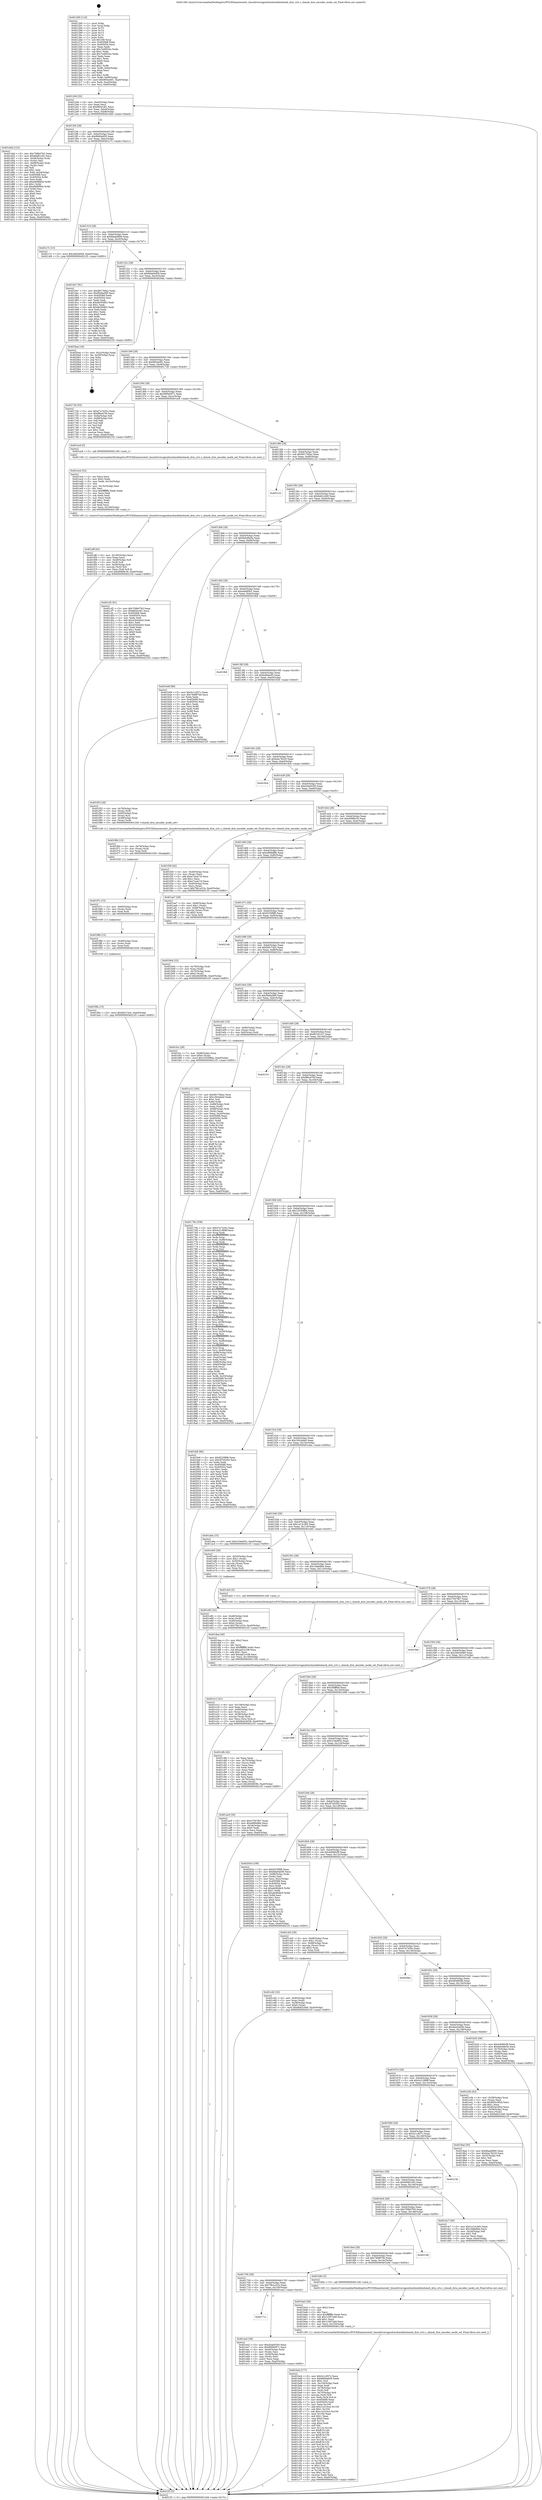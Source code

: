digraph "0x401260" {
  label = "0x401260 (/mnt/c/Users/mathe/Desktop/tcc/POCII/binaries/extr_linuxdriversgpudrmshmobileshmob_drm_crtc.c_shmob_drm_encoder_mode_set_Final-ollvm.out::main(0))"
  labelloc = "t"
  node[shape=record]

  Entry [label="",width=0.3,height=0.3,shape=circle,fillcolor=black,style=filled]
  "0x4012d4" [label="{
     0x4012d4 [32]\l
     | [instrs]\l
     &nbsp;&nbsp;0x4012d4 \<+6\>: mov -0xa0(%rbp),%eax\l
     &nbsp;&nbsp;0x4012da \<+2\>: mov %eax,%ecx\l
     &nbsp;&nbsp;0x4012dc \<+6\>: sub $0x865ec4f1,%ecx\l
     &nbsp;&nbsp;0x4012e2 \<+6\>: mov %eax,-0xb4(%rbp)\l
     &nbsp;&nbsp;0x4012e8 \<+6\>: mov %ecx,-0xb8(%rbp)\l
     &nbsp;&nbsp;0x4012ee \<+6\>: je 0000000000401d4d \<main+0xaed\>\l
  }"]
  "0x401d4d" [label="{
     0x401d4d [122]\l
     | [instrs]\l
     &nbsp;&nbsp;0x401d4d \<+5\>: mov $0x709b07b5,%eax\l
     &nbsp;&nbsp;0x401d52 \<+5\>: mov $0x69d81c62,%ecx\l
     &nbsp;&nbsp;0x401d57 \<+4\>: mov -0x58(%rbp),%rdx\l
     &nbsp;&nbsp;0x401d5b \<+2\>: mov (%rdx),%esi\l
     &nbsp;&nbsp;0x401d5d \<+4\>: mov -0x68(%rbp),%rdx\l
     &nbsp;&nbsp;0x401d61 \<+2\>: cmp (%rdx),%esi\l
     &nbsp;&nbsp;0x401d63 \<+4\>: setl %dil\l
     &nbsp;&nbsp;0x401d67 \<+4\>: and $0x1,%dil\l
     &nbsp;&nbsp;0x401d6b \<+4\>: mov %dil,-0x2d(%rbp)\l
     &nbsp;&nbsp;0x401d6f \<+7\>: mov 0x405068,%esi\l
     &nbsp;&nbsp;0x401d76 \<+8\>: mov 0x405054,%r8d\l
     &nbsp;&nbsp;0x401d7e \<+3\>: mov %esi,%r9d\l
     &nbsp;&nbsp;0x401d81 \<+7\>: add $0xe608f90d,%r9d\l
     &nbsp;&nbsp;0x401d88 \<+4\>: sub $0x1,%r9d\l
     &nbsp;&nbsp;0x401d8c \<+7\>: sub $0xe608f90d,%r9d\l
     &nbsp;&nbsp;0x401d93 \<+4\>: imul %r9d,%esi\l
     &nbsp;&nbsp;0x401d97 \<+3\>: and $0x1,%esi\l
     &nbsp;&nbsp;0x401d9a \<+3\>: cmp $0x0,%esi\l
     &nbsp;&nbsp;0x401d9d \<+4\>: sete %dil\l
     &nbsp;&nbsp;0x401da1 \<+4\>: cmp $0xa,%r8d\l
     &nbsp;&nbsp;0x401da5 \<+4\>: setl %r10b\l
     &nbsp;&nbsp;0x401da9 \<+3\>: mov %dil,%r11b\l
     &nbsp;&nbsp;0x401dac \<+3\>: and %r10b,%r11b\l
     &nbsp;&nbsp;0x401daf \<+3\>: xor %r10b,%dil\l
     &nbsp;&nbsp;0x401db2 \<+3\>: or %dil,%r11b\l
     &nbsp;&nbsp;0x401db5 \<+4\>: test $0x1,%r11b\l
     &nbsp;&nbsp;0x401db9 \<+3\>: cmovne %ecx,%eax\l
     &nbsp;&nbsp;0x401dbc \<+6\>: mov %eax,-0xa0(%rbp)\l
     &nbsp;&nbsp;0x401dc2 \<+5\>: jmp 00000000004021f3 \<main+0xf93\>\l
  }"]
  "0x4012f4" [label="{
     0x4012f4 [28]\l
     | [instrs]\l
     &nbsp;&nbsp;0x4012f4 \<+5\>: jmp 00000000004012f9 \<main+0x99\>\l
     &nbsp;&nbsp;0x4012f9 \<+6\>: mov -0xb4(%rbp),%eax\l
     &nbsp;&nbsp;0x4012ff \<+5\>: sub $0x89d0a659,%eax\l
     &nbsp;&nbsp;0x401304 \<+6\>: mov %eax,-0xbc(%rbp)\l
     &nbsp;&nbsp;0x40130a \<+6\>: je 0000000000401c7c \<main+0xa1c\>\l
  }"]
  Exit [label="",width=0.3,height=0.3,shape=circle,fillcolor=black,style=filled,peripheries=2]
  "0x401c7c" [label="{
     0x401c7c [15]\l
     | [instrs]\l
     &nbsp;&nbsp;0x401c7c \<+10\>: movl $0x2dd340b9,-0xa0(%rbp)\l
     &nbsp;&nbsp;0x401c86 \<+5\>: jmp 00000000004021f3 \<main+0xf93\>\l
  }"]
  "0x401310" [label="{
     0x401310 [28]\l
     | [instrs]\l
     &nbsp;&nbsp;0x401310 \<+5\>: jmp 0000000000401315 \<main+0xb5\>\l
     &nbsp;&nbsp;0x401315 \<+6\>: mov -0xb4(%rbp),%eax\l
     &nbsp;&nbsp;0x40131b \<+5\>: sub $0x8baa9806,%eax\l
     &nbsp;&nbsp;0x401320 \<+6\>: mov %eax,-0xc0(%rbp)\l
     &nbsp;&nbsp;0x401326 \<+6\>: je 00000000004019a7 \<main+0x747\>\l
  }"]
  "0x401f9a" [label="{
     0x401f9a [15]\l
     | [instrs]\l
     &nbsp;&nbsp;0x401f9a \<+10\>: movl $0xf45c7d3c,-0xa0(%rbp)\l
     &nbsp;&nbsp;0x401fa4 \<+5\>: jmp 00000000004021f3 \<main+0xf93\>\l
  }"]
  "0x4019a7" [label="{
     0x4019a7 [91]\l
     | [instrs]\l
     &nbsp;&nbsp;0x4019a7 \<+5\>: mov $0x9917b6ac,%eax\l
     &nbsp;&nbsp;0x4019ac \<+5\>: mov $0xf5b8a099,%ecx\l
     &nbsp;&nbsp;0x4019b1 \<+7\>: mov 0x405068,%edx\l
     &nbsp;&nbsp;0x4019b8 \<+7\>: mov 0x405054,%esi\l
     &nbsp;&nbsp;0x4019bf \<+2\>: mov %edx,%edi\l
     &nbsp;&nbsp;0x4019c1 \<+6\>: sub $0xbb500f02,%edi\l
     &nbsp;&nbsp;0x4019c7 \<+3\>: sub $0x1,%edi\l
     &nbsp;&nbsp;0x4019ca \<+6\>: add $0xbb500f02,%edi\l
     &nbsp;&nbsp;0x4019d0 \<+3\>: imul %edi,%edx\l
     &nbsp;&nbsp;0x4019d3 \<+3\>: and $0x1,%edx\l
     &nbsp;&nbsp;0x4019d6 \<+3\>: cmp $0x0,%edx\l
     &nbsp;&nbsp;0x4019d9 \<+4\>: sete %r8b\l
     &nbsp;&nbsp;0x4019dd \<+3\>: cmp $0xa,%esi\l
     &nbsp;&nbsp;0x4019e0 \<+4\>: setl %r9b\l
     &nbsp;&nbsp;0x4019e4 \<+3\>: mov %r8b,%r10b\l
     &nbsp;&nbsp;0x4019e7 \<+3\>: and %r9b,%r10b\l
     &nbsp;&nbsp;0x4019ea \<+3\>: xor %r9b,%r8b\l
     &nbsp;&nbsp;0x4019ed \<+3\>: or %r8b,%r10b\l
     &nbsp;&nbsp;0x4019f0 \<+4\>: test $0x1,%r10b\l
     &nbsp;&nbsp;0x4019f4 \<+3\>: cmovne %ecx,%eax\l
     &nbsp;&nbsp;0x4019f7 \<+6\>: mov %eax,-0xa0(%rbp)\l
     &nbsp;&nbsp;0x4019fd \<+5\>: jmp 00000000004021f3 \<main+0xf93\>\l
  }"]
  "0x40132c" [label="{
     0x40132c [28]\l
     | [instrs]\l
     &nbsp;&nbsp;0x40132c \<+5\>: jmp 0000000000401331 \<main+0xd1\>\l
     &nbsp;&nbsp;0x401331 \<+6\>: mov -0xb4(%rbp),%eax\l
     &nbsp;&nbsp;0x401337 \<+5\>: sub $0x8da64d59,%eax\l
     &nbsp;&nbsp;0x40133c \<+6\>: mov %eax,-0xc4(%rbp)\l
     &nbsp;&nbsp;0x401342 \<+6\>: je 00000000004020aa \<main+0xe4a\>\l
  }"]
  "0x401f8b" [label="{
     0x401f8b [15]\l
     | [instrs]\l
     &nbsp;&nbsp;0x401f8b \<+4\>: mov -0x48(%rbp),%rax\l
     &nbsp;&nbsp;0x401f8f \<+3\>: mov (%rax),%rax\l
     &nbsp;&nbsp;0x401f92 \<+3\>: mov %rax,%rdi\l
     &nbsp;&nbsp;0x401f95 \<+5\>: call 0000000000401030 \<free@plt\>\l
     | [calls]\l
     &nbsp;&nbsp;0x401030 \{1\} (unknown)\l
  }"]
  "0x4020aa" [label="{
     0x4020aa [18]\l
     | [instrs]\l
     &nbsp;&nbsp;0x4020aa \<+3\>: mov -0x2c(%rbp),%eax\l
     &nbsp;&nbsp;0x4020ad \<+4\>: lea -0x28(%rbp),%rsp\l
     &nbsp;&nbsp;0x4020b1 \<+1\>: pop %rbx\l
     &nbsp;&nbsp;0x4020b2 \<+2\>: pop %r12\l
     &nbsp;&nbsp;0x4020b4 \<+2\>: pop %r13\l
     &nbsp;&nbsp;0x4020b6 \<+2\>: pop %r14\l
     &nbsp;&nbsp;0x4020b8 \<+2\>: pop %r15\l
     &nbsp;&nbsp;0x4020ba \<+1\>: pop %rbp\l
     &nbsp;&nbsp;0x4020bb \<+1\>: ret\l
  }"]
  "0x401348" [label="{
     0x401348 [28]\l
     | [instrs]\l
     &nbsp;&nbsp;0x401348 \<+5\>: jmp 000000000040134d \<main+0xed\>\l
     &nbsp;&nbsp;0x40134d \<+6\>: mov -0xb4(%rbp),%eax\l
     &nbsp;&nbsp;0x401353 \<+5\>: sub $0x965ee0f1,%eax\l
     &nbsp;&nbsp;0x401358 \<+6\>: mov %eax,-0xc8(%rbp)\l
     &nbsp;&nbsp;0x40135e \<+6\>: je 0000000000401726 \<main+0x4c6\>\l
  }"]
  "0x401f7c" [label="{
     0x401f7c [15]\l
     | [instrs]\l
     &nbsp;&nbsp;0x401f7c \<+4\>: mov -0x60(%rbp),%rax\l
     &nbsp;&nbsp;0x401f80 \<+3\>: mov (%rax),%rax\l
     &nbsp;&nbsp;0x401f83 \<+3\>: mov %rax,%rdi\l
     &nbsp;&nbsp;0x401f86 \<+5\>: call 0000000000401030 \<free@plt\>\l
     | [calls]\l
     &nbsp;&nbsp;0x401030 \{1\} (unknown)\l
  }"]
  "0x401726" [label="{
     0x401726 [53]\l
     | [instrs]\l
     &nbsp;&nbsp;0x401726 \<+5\>: mov $0x47e7435c,%eax\l
     &nbsp;&nbsp;0x40172b \<+5\>: mov $0xf8bc67fd,%ecx\l
     &nbsp;&nbsp;0x401730 \<+6\>: mov -0x9a(%rbp),%dl\l
     &nbsp;&nbsp;0x401736 \<+7\>: mov -0x99(%rbp),%sil\l
     &nbsp;&nbsp;0x40173d \<+3\>: mov %dl,%dil\l
     &nbsp;&nbsp;0x401740 \<+3\>: and %sil,%dil\l
     &nbsp;&nbsp;0x401743 \<+3\>: xor %sil,%dl\l
     &nbsp;&nbsp;0x401746 \<+3\>: or %dl,%dil\l
     &nbsp;&nbsp;0x401749 \<+4\>: test $0x1,%dil\l
     &nbsp;&nbsp;0x40174d \<+3\>: cmovne %ecx,%eax\l
     &nbsp;&nbsp;0x401750 \<+6\>: mov %eax,-0xa0(%rbp)\l
     &nbsp;&nbsp;0x401756 \<+5\>: jmp 00000000004021f3 \<main+0xf93\>\l
  }"]
  "0x401364" [label="{
     0x401364 [28]\l
     | [instrs]\l
     &nbsp;&nbsp;0x401364 \<+5\>: jmp 0000000000401369 \<main+0x109\>\l
     &nbsp;&nbsp;0x401369 \<+6\>: mov -0xb4(%rbp),%eax\l
     &nbsp;&nbsp;0x40136f \<+5\>: sub $0x990b0871,%eax\l
     &nbsp;&nbsp;0x401374 \<+6\>: mov %eax,-0xcc(%rbp)\l
     &nbsp;&nbsp;0x40137a \<+6\>: je 0000000000401ec6 \<main+0xc66\>\l
  }"]
  "0x4021f3" [label="{
     0x4021f3 [5]\l
     | [instrs]\l
     &nbsp;&nbsp;0x4021f3 \<+5\>: jmp 00000000004012d4 \<main+0x74\>\l
  }"]
  "0x401260" [label="{
     0x401260 [116]\l
     | [instrs]\l
     &nbsp;&nbsp;0x401260 \<+1\>: push %rbp\l
     &nbsp;&nbsp;0x401261 \<+3\>: mov %rsp,%rbp\l
     &nbsp;&nbsp;0x401264 \<+2\>: push %r15\l
     &nbsp;&nbsp;0x401266 \<+2\>: push %r14\l
     &nbsp;&nbsp;0x401268 \<+2\>: push %r13\l
     &nbsp;&nbsp;0x40126a \<+2\>: push %r12\l
     &nbsp;&nbsp;0x40126c \<+1\>: push %rbx\l
     &nbsp;&nbsp;0x40126d \<+7\>: sub $0x168,%rsp\l
     &nbsp;&nbsp;0x401274 \<+7\>: mov 0x405068,%eax\l
     &nbsp;&nbsp;0x40127b \<+7\>: mov 0x405054,%ecx\l
     &nbsp;&nbsp;0x401282 \<+2\>: mov %eax,%edx\l
     &nbsp;&nbsp;0x401284 \<+6\>: sub $0x7e49024c,%edx\l
     &nbsp;&nbsp;0x40128a \<+3\>: sub $0x1,%edx\l
     &nbsp;&nbsp;0x40128d \<+6\>: add $0x7e49024c,%edx\l
     &nbsp;&nbsp;0x401293 \<+3\>: imul %edx,%eax\l
     &nbsp;&nbsp;0x401296 \<+3\>: and $0x1,%eax\l
     &nbsp;&nbsp;0x401299 \<+3\>: cmp $0x0,%eax\l
     &nbsp;&nbsp;0x40129c \<+4\>: sete %r8b\l
     &nbsp;&nbsp;0x4012a0 \<+4\>: and $0x1,%r8b\l
     &nbsp;&nbsp;0x4012a4 \<+7\>: mov %r8b,-0x9a(%rbp)\l
     &nbsp;&nbsp;0x4012ab \<+3\>: cmp $0xa,%ecx\l
     &nbsp;&nbsp;0x4012ae \<+4\>: setl %r8b\l
     &nbsp;&nbsp;0x4012b2 \<+4\>: and $0x1,%r8b\l
     &nbsp;&nbsp;0x4012b6 \<+7\>: mov %r8b,-0x99(%rbp)\l
     &nbsp;&nbsp;0x4012bd \<+10\>: movl $0x965ee0f1,-0xa0(%rbp)\l
     &nbsp;&nbsp;0x4012c7 \<+6\>: mov %edi,-0xa4(%rbp)\l
     &nbsp;&nbsp;0x4012cd \<+7\>: mov %rsi,-0xb0(%rbp)\l
  }"]
  "0x401f6d" [label="{
     0x401f6d [15]\l
     | [instrs]\l
     &nbsp;&nbsp;0x401f6d \<+4\>: mov -0x78(%rbp),%rax\l
     &nbsp;&nbsp;0x401f71 \<+3\>: mov (%rax),%rax\l
     &nbsp;&nbsp;0x401f74 \<+3\>: mov %rax,%rdi\l
     &nbsp;&nbsp;0x401f77 \<+5\>: call 0000000000401030 \<free@plt\>\l
     | [calls]\l
     &nbsp;&nbsp;0x401030 \{1\} (unknown)\l
  }"]
  "0x401ec6" [label="{
     0x401ec6 [5]\l
     | [instrs]\l
     &nbsp;&nbsp;0x401ec6 \<+5\>: call 0000000000401160 \<next_i\>\l
     | [calls]\l
     &nbsp;&nbsp;0x401160 \{1\} (/mnt/c/Users/mathe/Desktop/tcc/POCII/binaries/extr_linuxdriversgpudrmshmobileshmob_drm_crtc.c_shmob_drm_encoder_mode_set_Final-ollvm.out::next_i)\l
  }"]
  "0x401380" [label="{
     0x401380 [28]\l
     | [instrs]\l
     &nbsp;&nbsp;0x401380 \<+5\>: jmp 0000000000401385 \<main+0x125\>\l
     &nbsp;&nbsp;0x401385 \<+6\>: mov -0xb4(%rbp),%eax\l
     &nbsp;&nbsp;0x40138b \<+5\>: sub $0x9917b6ac,%eax\l
     &nbsp;&nbsp;0x401390 \<+6\>: mov %eax,-0xd0(%rbp)\l
     &nbsp;&nbsp;0x401396 \<+6\>: je 0000000000402122 \<main+0xec2\>\l
  }"]
  "0x401eff" [label="{
     0x401eff [42]\l
     | [instrs]\l
     &nbsp;&nbsp;0x401eff \<+6\>: mov -0x160(%rbp),%ecx\l
     &nbsp;&nbsp;0x401f05 \<+3\>: imul %eax,%ecx\l
     &nbsp;&nbsp;0x401f08 \<+4\>: mov -0x48(%rbp),%r8\l
     &nbsp;&nbsp;0x401f0c \<+3\>: mov (%r8),%r8\l
     &nbsp;&nbsp;0x401f0f \<+4\>: mov -0x40(%rbp),%r9\l
     &nbsp;&nbsp;0x401f13 \<+3\>: movslq (%r9),%r9\l
     &nbsp;&nbsp;0x401f16 \<+4\>: mov %ecx,(%r8,%r9,4)\l
     &nbsp;&nbsp;0x401f1a \<+10\>: movl $0xd56f9c26,-0xa0(%rbp)\l
     &nbsp;&nbsp;0x401f24 \<+5\>: jmp 00000000004021f3 \<main+0xf93\>\l
  }"]
  "0x402122" [label="{
     0x402122\l
  }", style=dashed]
  "0x40139c" [label="{
     0x40139c [28]\l
     | [instrs]\l
     &nbsp;&nbsp;0x40139c \<+5\>: jmp 00000000004013a1 \<main+0x141\>\l
     &nbsp;&nbsp;0x4013a1 \<+6\>: mov -0xb4(%rbp),%eax\l
     &nbsp;&nbsp;0x4013a7 \<+5\>: sub $0x9a62c449,%eax\l
     &nbsp;&nbsp;0x4013ac \<+6\>: mov %eax,-0xd4(%rbp)\l
     &nbsp;&nbsp;0x4013b2 \<+6\>: je 0000000000401cf2 \<main+0xa92\>\l
  }"]
  "0x401ecb" [label="{
     0x401ecb [52]\l
     | [instrs]\l
     &nbsp;&nbsp;0x401ecb \<+2\>: xor %ecx,%ecx\l
     &nbsp;&nbsp;0x401ecd \<+5\>: mov $0x2,%edx\l
     &nbsp;&nbsp;0x401ed2 \<+6\>: mov %edx,-0x15c(%rbp)\l
     &nbsp;&nbsp;0x401ed8 \<+1\>: cltd\l
     &nbsp;&nbsp;0x401ed9 \<+6\>: mov -0x15c(%rbp),%esi\l
     &nbsp;&nbsp;0x401edf \<+2\>: idiv %esi\l
     &nbsp;&nbsp;0x401ee1 \<+6\>: imul $0xfffffffe,%edx,%edx\l
     &nbsp;&nbsp;0x401ee7 \<+2\>: mov %ecx,%edi\l
     &nbsp;&nbsp;0x401ee9 \<+2\>: sub %edx,%edi\l
     &nbsp;&nbsp;0x401eeb \<+2\>: mov %ecx,%edx\l
     &nbsp;&nbsp;0x401eed \<+3\>: sub $0x1,%edx\l
     &nbsp;&nbsp;0x401ef0 \<+2\>: add %edx,%edi\l
     &nbsp;&nbsp;0x401ef2 \<+2\>: sub %edi,%ecx\l
     &nbsp;&nbsp;0x401ef4 \<+6\>: mov %ecx,-0x160(%rbp)\l
     &nbsp;&nbsp;0x401efa \<+5\>: call 0000000000401160 \<next_i\>\l
     | [calls]\l
     &nbsp;&nbsp;0x401160 \{1\} (/mnt/c/Users/mathe/Desktop/tcc/POCII/binaries/extr_linuxdriversgpudrmshmobileshmob_drm_crtc.c_shmob_drm_encoder_mode_set_Final-ollvm.out::next_i)\l
  }"]
  "0x401cf2" [label="{
     0x401cf2 [91]\l
     | [instrs]\l
     &nbsp;&nbsp;0x401cf2 \<+5\>: mov $0x709b07b5,%eax\l
     &nbsp;&nbsp;0x401cf7 \<+5\>: mov $0x865ec4f1,%ecx\l
     &nbsp;&nbsp;0x401cfc \<+7\>: mov 0x405068,%edx\l
     &nbsp;&nbsp;0x401d03 \<+7\>: mov 0x405054,%esi\l
     &nbsp;&nbsp;0x401d0a \<+2\>: mov %edx,%edi\l
     &nbsp;&nbsp;0x401d0c \<+6\>: add $0x43444443,%edi\l
     &nbsp;&nbsp;0x401d12 \<+3\>: sub $0x1,%edi\l
     &nbsp;&nbsp;0x401d15 \<+6\>: sub $0x43444443,%edi\l
     &nbsp;&nbsp;0x401d1b \<+3\>: imul %edi,%edx\l
     &nbsp;&nbsp;0x401d1e \<+3\>: and $0x1,%edx\l
     &nbsp;&nbsp;0x401d21 \<+3\>: cmp $0x0,%edx\l
     &nbsp;&nbsp;0x401d24 \<+4\>: sete %r8b\l
     &nbsp;&nbsp;0x401d28 \<+3\>: cmp $0xa,%esi\l
     &nbsp;&nbsp;0x401d2b \<+4\>: setl %r9b\l
     &nbsp;&nbsp;0x401d2f \<+3\>: mov %r8b,%r10b\l
     &nbsp;&nbsp;0x401d32 \<+3\>: and %r9b,%r10b\l
     &nbsp;&nbsp;0x401d35 \<+3\>: xor %r9b,%r8b\l
     &nbsp;&nbsp;0x401d38 \<+3\>: or %r8b,%r10b\l
     &nbsp;&nbsp;0x401d3b \<+4\>: test $0x1,%r10b\l
     &nbsp;&nbsp;0x401d3f \<+3\>: cmovne %ecx,%eax\l
     &nbsp;&nbsp;0x401d42 \<+6\>: mov %eax,-0xa0(%rbp)\l
     &nbsp;&nbsp;0x401d48 \<+5\>: jmp 00000000004021f3 \<main+0xf93\>\l
  }"]
  "0x4013b8" [label="{
     0x4013b8 [28]\l
     | [instrs]\l
     &nbsp;&nbsp;0x4013b8 \<+5\>: jmp 00000000004013bd \<main+0x15d\>\l
     &nbsp;&nbsp;0x4013bd \<+6\>: mov -0xb4(%rbp),%eax\l
     &nbsp;&nbsp;0x4013c3 \<+5\>: sub $0x9eb48e5e,%eax\l
     &nbsp;&nbsp;0x4013c8 \<+6\>: mov %eax,-0xd8(%rbp)\l
     &nbsp;&nbsp;0x4013ce \<+6\>: je 0000000000401b48 \<main+0x8e8\>\l
  }"]
  "0x40171c" [label="{
     0x40171c\l
  }", style=dashed]
  "0x401b48" [label="{
     0x401b48 [86]\l
     | [instrs]\l
     &nbsp;&nbsp;0x401b48 \<+5\>: mov $0x5c1c957c,%eax\l
     &nbsp;&nbsp;0x401b4d \<+5\>: mov $0x78df879d,%ecx\l
     &nbsp;&nbsp;0x401b52 \<+2\>: xor %edx,%edx\l
     &nbsp;&nbsp;0x401b54 \<+7\>: mov 0x405068,%esi\l
     &nbsp;&nbsp;0x401b5b \<+7\>: mov 0x405054,%edi\l
     &nbsp;&nbsp;0x401b62 \<+3\>: sub $0x1,%edx\l
     &nbsp;&nbsp;0x401b65 \<+3\>: mov %esi,%r8d\l
     &nbsp;&nbsp;0x401b68 \<+3\>: add %edx,%r8d\l
     &nbsp;&nbsp;0x401b6b \<+4\>: imul %r8d,%esi\l
     &nbsp;&nbsp;0x401b6f \<+3\>: and $0x1,%esi\l
     &nbsp;&nbsp;0x401b72 \<+3\>: cmp $0x0,%esi\l
     &nbsp;&nbsp;0x401b75 \<+4\>: sete %r9b\l
     &nbsp;&nbsp;0x401b79 \<+3\>: cmp $0xa,%edi\l
     &nbsp;&nbsp;0x401b7c \<+4\>: setl %r10b\l
     &nbsp;&nbsp;0x401b80 \<+3\>: mov %r9b,%r11b\l
     &nbsp;&nbsp;0x401b83 \<+3\>: and %r10b,%r11b\l
     &nbsp;&nbsp;0x401b86 \<+3\>: xor %r10b,%r9b\l
     &nbsp;&nbsp;0x401b89 \<+3\>: or %r9b,%r11b\l
     &nbsp;&nbsp;0x401b8c \<+4\>: test $0x1,%r11b\l
     &nbsp;&nbsp;0x401b90 \<+3\>: cmovne %ecx,%eax\l
     &nbsp;&nbsp;0x401b93 \<+6\>: mov %eax,-0xa0(%rbp)\l
     &nbsp;&nbsp;0x401b99 \<+5\>: jmp 00000000004021f3 \<main+0xf93\>\l
  }"]
  "0x4013d4" [label="{
     0x4013d4 [28]\l
     | [instrs]\l
     &nbsp;&nbsp;0x4013d4 \<+5\>: jmp 00000000004013d9 \<main+0x179\>\l
     &nbsp;&nbsp;0x4013d9 \<+6\>: mov -0xb4(%rbp),%eax\l
     &nbsp;&nbsp;0x4013df \<+5\>: sub $0xadafd5b1,%eax\l
     &nbsp;&nbsp;0x4013e4 \<+6\>: mov %eax,-0xdc(%rbp)\l
     &nbsp;&nbsp;0x4013ea \<+6\>: je 0000000000401fb8 \<main+0xd58\>\l
  }"]
  "0x401ea2" [label="{
     0x401ea2 [36]\l
     | [instrs]\l
     &nbsp;&nbsp;0x401ea2 \<+5\>: mov $0xd3ab0350,%eax\l
     &nbsp;&nbsp;0x401ea7 \<+5\>: mov $0x990b0871,%ecx\l
     &nbsp;&nbsp;0x401eac \<+4\>: mov -0x40(%rbp),%rdx\l
     &nbsp;&nbsp;0x401eb0 \<+2\>: mov (%rdx),%esi\l
     &nbsp;&nbsp;0x401eb2 \<+4\>: mov -0x50(%rbp),%rdx\l
     &nbsp;&nbsp;0x401eb6 \<+2\>: cmp (%rdx),%esi\l
     &nbsp;&nbsp;0x401eb8 \<+3\>: cmovl %ecx,%eax\l
     &nbsp;&nbsp;0x401ebb \<+6\>: mov %eax,-0xa0(%rbp)\l
     &nbsp;&nbsp;0x401ec1 \<+5\>: jmp 00000000004021f3 \<main+0xf93\>\l
  }"]
  "0x401fb8" [label="{
     0x401fb8\l
  }", style=dashed]
  "0x4013f0" [label="{
     0x4013f0 [28]\l
     | [instrs]\l
     &nbsp;&nbsp;0x4013f0 \<+5\>: jmp 00000000004013f5 \<main+0x195\>\l
     &nbsp;&nbsp;0x4013f5 \<+6\>: mov -0xb4(%rbp),%eax\l
     &nbsp;&nbsp;0x4013fb \<+5\>: sub $0xb49eeef3,%eax\l
     &nbsp;&nbsp;0x401400 \<+6\>: mov %eax,-0xe0(%rbp)\l
     &nbsp;&nbsp;0x401406 \<+6\>: je 0000000000401926 \<main+0x6c6\>\l
  }"]
  "0x401e82" [label="{
     0x401e82 [32]\l
     | [instrs]\l
     &nbsp;&nbsp;0x401e82 \<+4\>: mov -0x48(%rbp),%rdi\l
     &nbsp;&nbsp;0x401e86 \<+3\>: mov %rax,(%rdi)\l
     &nbsp;&nbsp;0x401e89 \<+4\>: mov -0x40(%rbp),%rax\l
     &nbsp;&nbsp;0x401e8d \<+6\>: movl $0x0,(%rax)\l
     &nbsp;&nbsp;0x401e93 \<+10\>: movl $0x79b1a31b,-0xa0(%rbp)\l
     &nbsp;&nbsp;0x401e9d \<+5\>: jmp 00000000004021f3 \<main+0xf93\>\l
  }"]
  "0x401926" [label="{
     0x401926\l
  }", style=dashed]
  "0x40140c" [label="{
     0x40140c [28]\l
     | [instrs]\l
     &nbsp;&nbsp;0x40140c \<+5\>: jmp 0000000000401411 \<main+0x1b1\>\l
     &nbsp;&nbsp;0x401411 \<+6\>: mov -0xb4(%rbp),%eax\l
     &nbsp;&nbsp;0x401417 \<+5\>: sub $0xb4a78220,%eax\l
     &nbsp;&nbsp;0x40141c \<+6\>: mov %eax,-0xe4(%rbp)\l
     &nbsp;&nbsp;0x401422 \<+6\>: je 00000000004018cb \<main+0x66b\>\l
  }"]
  "0x401e12" [label="{
     0x401e12 [41]\l
     | [instrs]\l
     &nbsp;&nbsp;0x401e12 \<+6\>: mov -0x158(%rbp),%ecx\l
     &nbsp;&nbsp;0x401e18 \<+3\>: imul %eax,%ecx\l
     &nbsp;&nbsp;0x401e1b \<+4\>: mov -0x60(%rbp),%rsi\l
     &nbsp;&nbsp;0x401e1f \<+3\>: mov (%rsi),%rsi\l
     &nbsp;&nbsp;0x401e22 \<+4\>: mov -0x58(%rbp),%rdi\l
     &nbsp;&nbsp;0x401e26 \<+3\>: movslq (%rdi),%rdi\l
     &nbsp;&nbsp;0x401e29 \<+3\>: mov %ecx,(%rsi,%rdi,4)\l
     &nbsp;&nbsp;0x401e2c \<+10\>: movl $0x4b424d36,-0xa0(%rbp)\l
     &nbsp;&nbsp;0x401e36 \<+5\>: jmp 00000000004021f3 \<main+0xf93\>\l
  }"]
  "0x4018cb" [label="{
     0x4018cb\l
  }", style=dashed]
  "0x401428" [label="{
     0x401428 [28]\l
     | [instrs]\l
     &nbsp;&nbsp;0x401428 \<+5\>: jmp 000000000040142d \<main+0x1cd\>\l
     &nbsp;&nbsp;0x40142d \<+6\>: mov -0xb4(%rbp),%eax\l
     &nbsp;&nbsp;0x401433 \<+5\>: sub $0xd3ab0350,%eax\l
     &nbsp;&nbsp;0x401438 \<+6\>: mov %eax,-0xe8(%rbp)\l
     &nbsp;&nbsp;0x40143e \<+6\>: je 0000000000401f53 \<main+0xcf3\>\l
  }"]
  "0x401dea" [label="{
     0x401dea [40]\l
     | [instrs]\l
     &nbsp;&nbsp;0x401dea \<+5\>: mov $0x2,%ecx\l
     &nbsp;&nbsp;0x401def \<+1\>: cltd\l
     &nbsp;&nbsp;0x401df0 \<+2\>: idiv %ecx\l
     &nbsp;&nbsp;0x401df2 \<+6\>: imul $0xfffffffe,%edx,%ecx\l
     &nbsp;&nbsp;0x401df8 \<+6\>: sub $0xaaf1e108,%ecx\l
     &nbsp;&nbsp;0x401dfe \<+3\>: add $0x1,%ecx\l
     &nbsp;&nbsp;0x401e01 \<+6\>: add $0xaaf1e108,%ecx\l
     &nbsp;&nbsp;0x401e07 \<+6\>: mov %ecx,-0x158(%rbp)\l
     &nbsp;&nbsp;0x401e0d \<+5\>: call 0000000000401160 \<next_i\>\l
     | [calls]\l
     &nbsp;&nbsp;0x401160 \{1\} (/mnt/c/Users/mathe/Desktop/tcc/POCII/binaries/extr_linuxdriversgpudrmshmobileshmob_drm_crtc.c_shmob_drm_encoder_mode_set_Final-ollvm.out::next_i)\l
  }"]
  "0x401f53" [label="{
     0x401f53 [26]\l
     | [instrs]\l
     &nbsp;&nbsp;0x401f53 \<+4\>: mov -0x78(%rbp),%rax\l
     &nbsp;&nbsp;0x401f57 \<+3\>: mov (%rax),%rdi\l
     &nbsp;&nbsp;0x401f5a \<+4\>: mov -0x60(%rbp),%rax\l
     &nbsp;&nbsp;0x401f5e \<+3\>: mov (%rax),%rsi\l
     &nbsp;&nbsp;0x401f61 \<+4\>: mov -0x48(%rbp),%rax\l
     &nbsp;&nbsp;0x401f65 \<+3\>: mov (%rax),%rdx\l
     &nbsp;&nbsp;0x401f68 \<+5\>: call 0000000000401240 \<shmob_drm_encoder_mode_set\>\l
     | [calls]\l
     &nbsp;&nbsp;0x401240 \{1\} (/mnt/c/Users/mathe/Desktop/tcc/POCII/binaries/extr_linuxdriversgpudrmshmobileshmob_drm_crtc.c_shmob_drm_encoder_mode_set_Final-ollvm.out::shmob_drm_encoder_mode_set)\l
  }"]
  "0x401444" [label="{
     0x401444 [28]\l
     | [instrs]\l
     &nbsp;&nbsp;0x401444 \<+5\>: jmp 0000000000401449 \<main+0x1e9\>\l
     &nbsp;&nbsp;0x401449 \<+6\>: mov -0xb4(%rbp),%eax\l
     &nbsp;&nbsp;0x40144f \<+5\>: sub $0xd56f9c26,%eax\l
     &nbsp;&nbsp;0x401454 \<+6\>: mov %eax,-0xec(%rbp)\l
     &nbsp;&nbsp;0x40145a \<+6\>: je 0000000000401f29 \<main+0xcc9\>\l
  }"]
  "0x401cd2" [label="{
     0x401cd2 [32]\l
     | [instrs]\l
     &nbsp;&nbsp;0x401cd2 \<+4\>: mov -0x60(%rbp),%rdi\l
     &nbsp;&nbsp;0x401cd6 \<+3\>: mov %rax,(%rdi)\l
     &nbsp;&nbsp;0x401cd9 \<+4\>: mov -0x58(%rbp),%rax\l
     &nbsp;&nbsp;0x401cdd \<+6\>: movl $0x0,(%rax)\l
     &nbsp;&nbsp;0x401ce3 \<+10\>: movl $0x9a62c449,-0xa0(%rbp)\l
     &nbsp;&nbsp;0x401ced \<+5\>: jmp 00000000004021f3 \<main+0xf93\>\l
  }"]
  "0x401f29" [label="{
     0x401f29 [42]\l
     | [instrs]\l
     &nbsp;&nbsp;0x401f29 \<+4\>: mov -0x40(%rbp),%rax\l
     &nbsp;&nbsp;0x401f2d \<+2\>: mov (%rax),%ecx\l
     &nbsp;&nbsp;0x401f2f \<+6\>: add $0xe7ca4c7d,%ecx\l
     &nbsp;&nbsp;0x401f35 \<+3\>: add $0x1,%ecx\l
     &nbsp;&nbsp;0x401f38 \<+6\>: sub $0xe7ca4c7d,%ecx\l
     &nbsp;&nbsp;0x401f3e \<+4\>: mov -0x40(%rbp),%rax\l
     &nbsp;&nbsp;0x401f42 \<+2\>: mov %ecx,(%rax)\l
     &nbsp;&nbsp;0x401f44 \<+10\>: movl $0x79b1a31b,-0xa0(%rbp)\l
     &nbsp;&nbsp;0x401f4e \<+5\>: jmp 00000000004021f3 \<main+0xf93\>\l
  }"]
  "0x401460" [label="{
     0x401460 [28]\l
     | [instrs]\l
     &nbsp;&nbsp;0x401460 \<+5\>: jmp 0000000000401465 \<main+0x205\>\l
     &nbsp;&nbsp;0x401465 \<+6\>: mov -0xb4(%rbp),%eax\l
     &nbsp;&nbsp;0x40146b \<+5\>: sub $0xe889d8fe,%eax\l
     &nbsp;&nbsp;0x401470 \<+6\>: mov %eax,-0xf0(%rbp)\l
     &nbsp;&nbsp;0x401476 \<+6\>: je 0000000000401ae7 \<main+0x887\>\l
  }"]
  "0x401bcb" [label="{
     0x401bcb [177]\l
     | [instrs]\l
     &nbsp;&nbsp;0x401bcb \<+5\>: mov $0x5c1c957c,%ecx\l
     &nbsp;&nbsp;0x401bd0 \<+5\>: mov $0x89d0a659,%edx\l
     &nbsp;&nbsp;0x401bd5 \<+3\>: mov $0x1,%sil\l
     &nbsp;&nbsp;0x401bd8 \<+6\>: mov -0x154(%rbp),%edi\l
     &nbsp;&nbsp;0x401bde \<+3\>: imul %eax,%edi\l
     &nbsp;&nbsp;0x401be1 \<+4\>: mov -0x78(%rbp),%r8\l
     &nbsp;&nbsp;0x401be5 \<+3\>: mov (%r8),%r8\l
     &nbsp;&nbsp;0x401be8 \<+4\>: mov -0x70(%rbp),%r9\l
     &nbsp;&nbsp;0x401bec \<+3\>: movslq (%r9),%r9\l
     &nbsp;&nbsp;0x401bef \<+4\>: mov %edi,(%r8,%r9,4)\l
     &nbsp;&nbsp;0x401bf3 \<+7\>: mov 0x405068,%eax\l
     &nbsp;&nbsp;0x401bfa \<+7\>: mov 0x405054,%edi\l
     &nbsp;&nbsp;0x401c01 \<+3\>: mov %eax,%r10d\l
     &nbsp;&nbsp;0x401c04 \<+7\>: add $0xc1a31bca,%r10d\l
     &nbsp;&nbsp;0x401c0b \<+4\>: sub $0x1,%r10d\l
     &nbsp;&nbsp;0x401c0f \<+7\>: sub $0xc1a31bca,%r10d\l
     &nbsp;&nbsp;0x401c16 \<+4\>: imul %r10d,%eax\l
     &nbsp;&nbsp;0x401c1a \<+3\>: and $0x1,%eax\l
     &nbsp;&nbsp;0x401c1d \<+3\>: cmp $0x0,%eax\l
     &nbsp;&nbsp;0x401c20 \<+4\>: sete %r11b\l
     &nbsp;&nbsp;0x401c24 \<+3\>: cmp $0xa,%edi\l
     &nbsp;&nbsp;0x401c27 \<+3\>: setl %bl\l
     &nbsp;&nbsp;0x401c2a \<+3\>: mov %r11b,%r14b\l
     &nbsp;&nbsp;0x401c2d \<+4\>: xor $0xff,%r14b\l
     &nbsp;&nbsp;0x401c31 \<+3\>: mov %bl,%r15b\l
     &nbsp;&nbsp;0x401c34 \<+4\>: xor $0xff,%r15b\l
     &nbsp;&nbsp;0x401c38 \<+4\>: xor $0x1,%sil\l
     &nbsp;&nbsp;0x401c3c \<+3\>: mov %r14b,%r12b\l
     &nbsp;&nbsp;0x401c3f \<+4\>: and $0xff,%r12b\l
     &nbsp;&nbsp;0x401c43 \<+3\>: and %sil,%r11b\l
     &nbsp;&nbsp;0x401c46 \<+3\>: mov %r15b,%r13b\l
     &nbsp;&nbsp;0x401c49 \<+4\>: and $0xff,%r13b\l
     &nbsp;&nbsp;0x401c4d \<+3\>: and %sil,%bl\l
     &nbsp;&nbsp;0x401c50 \<+3\>: or %r11b,%r12b\l
     &nbsp;&nbsp;0x401c53 \<+3\>: or %bl,%r13b\l
     &nbsp;&nbsp;0x401c56 \<+3\>: xor %r13b,%r12b\l
     &nbsp;&nbsp;0x401c59 \<+3\>: or %r15b,%r14b\l
     &nbsp;&nbsp;0x401c5c \<+4\>: xor $0xff,%r14b\l
     &nbsp;&nbsp;0x401c60 \<+4\>: or $0x1,%sil\l
     &nbsp;&nbsp;0x401c64 \<+3\>: and %sil,%r14b\l
     &nbsp;&nbsp;0x401c67 \<+3\>: or %r14b,%r12b\l
     &nbsp;&nbsp;0x401c6a \<+4\>: test $0x1,%r12b\l
     &nbsp;&nbsp;0x401c6e \<+3\>: cmovne %edx,%ecx\l
     &nbsp;&nbsp;0x401c71 \<+6\>: mov %ecx,-0xa0(%rbp)\l
     &nbsp;&nbsp;0x401c77 \<+5\>: jmp 00000000004021f3 \<main+0xf93\>\l
  }"]
  "0x401ae7" [label="{
     0x401ae7 [29]\l
     | [instrs]\l
     &nbsp;&nbsp;0x401ae7 \<+4\>: mov -0x80(%rbp),%rax\l
     &nbsp;&nbsp;0x401aeb \<+6\>: movl $0x1,(%rax)\l
     &nbsp;&nbsp;0x401af1 \<+4\>: mov -0x80(%rbp),%rax\l
     &nbsp;&nbsp;0x401af5 \<+3\>: movslq (%rax),%rax\l
     &nbsp;&nbsp;0x401af8 \<+4\>: shl $0x2,%rax\l
     &nbsp;&nbsp;0x401afc \<+3\>: mov %rax,%rdi\l
     &nbsp;&nbsp;0x401aff \<+5\>: call 0000000000401050 \<malloc@plt\>\l
     | [calls]\l
     &nbsp;&nbsp;0x401050 \{1\} (unknown)\l
  }"]
  "0x40147c" [label="{
     0x40147c [28]\l
     | [instrs]\l
     &nbsp;&nbsp;0x40147c \<+5\>: jmp 0000000000401481 \<main+0x221\>\l
     &nbsp;&nbsp;0x401481 \<+6\>: mov -0xb4(%rbp),%eax\l
     &nbsp;&nbsp;0x401487 \<+5\>: sub $0xf225f9f6,%eax\l
     &nbsp;&nbsp;0x40148c \<+6\>: mov %eax,-0xf4(%rbp)\l
     &nbsp;&nbsp;0x401492 \<+6\>: je 00000000004021db \<main+0xf7b\>\l
  }"]
  "0x401ba3" [label="{
     0x401ba3 [40]\l
     | [instrs]\l
     &nbsp;&nbsp;0x401ba3 \<+5\>: mov $0x2,%ecx\l
     &nbsp;&nbsp;0x401ba8 \<+1\>: cltd\l
     &nbsp;&nbsp;0x401ba9 \<+2\>: idiv %ecx\l
     &nbsp;&nbsp;0x401bab \<+6\>: imul $0xfffffffe,%edx,%ecx\l
     &nbsp;&nbsp;0x401bb1 \<+6\>: sub $0x1c597ab9,%ecx\l
     &nbsp;&nbsp;0x401bb7 \<+3\>: add $0x1,%ecx\l
     &nbsp;&nbsp;0x401bba \<+6\>: add $0x1c597ab9,%ecx\l
     &nbsp;&nbsp;0x401bc0 \<+6\>: mov %ecx,-0x154(%rbp)\l
     &nbsp;&nbsp;0x401bc6 \<+5\>: call 0000000000401160 \<next_i\>\l
     | [calls]\l
     &nbsp;&nbsp;0x401160 \{1\} (/mnt/c/Users/mathe/Desktop/tcc/POCII/binaries/extr_linuxdriversgpudrmshmobileshmob_drm_crtc.c_shmob_drm_encoder_mode_set_Final-ollvm.out::next_i)\l
  }"]
  "0x4021db" [label="{
     0x4021db\l
  }", style=dashed]
  "0x401498" [label="{
     0x401498 [28]\l
     | [instrs]\l
     &nbsp;&nbsp;0x401498 \<+5\>: jmp 000000000040149d \<main+0x23d\>\l
     &nbsp;&nbsp;0x40149d \<+6\>: mov -0xb4(%rbp),%eax\l
     &nbsp;&nbsp;0x4014a3 \<+5\>: sub $0xf45c7d3c,%eax\l
     &nbsp;&nbsp;0x4014a8 \<+6\>: mov %eax,-0xf8(%rbp)\l
     &nbsp;&nbsp;0x4014ae \<+6\>: je 0000000000401fcc \<main+0xd6c\>\l
  }"]
  "0x401700" [label="{
     0x401700 [28]\l
     | [instrs]\l
     &nbsp;&nbsp;0x401700 \<+5\>: jmp 0000000000401705 \<main+0x4a5\>\l
     &nbsp;&nbsp;0x401705 \<+6\>: mov -0xb4(%rbp),%eax\l
     &nbsp;&nbsp;0x40170b \<+5\>: sub $0x79b1a31b,%eax\l
     &nbsp;&nbsp;0x401710 \<+6\>: mov %eax,-0x150(%rbp)\l
     &nbsp;&nbsp;0x401716 \<+6\>: je 0000000000401ea2 \<main+0xc42\>\l
  }"]
  "0x401fcc" [label="{
     0x401fcc [28]\l
     | [instrs]\l
     &nbsp;&nbsp;0x401fcc \<+7\>: mov -0x98(%rbp),%rax\l
     &nbsp;&nbsp;0x401fd3 \<+6\>: movl $0x0,(%rax)\l
     &nbsp;&nbsp;0x401fd9 \<+10\>: movl $0x105308be,-0xa0(%rbp)\l
     &nbsp;&nbsp;0x401fe3 \<+5\>: jmp 00000000004021f3 \<main+0xf93\>\l
  }"]
  "0x4014b4" [label="{
     0x4014b4 [28]\l
     | [instrs]\l
     &nbsp;&nbsp;0x4014b4 \<+5\>: jmp 00000000004014b9 \<main+0x259\>\l
     &nbsp;&nbsp;0x4014b9 \<+6\>: mov -0xb4(%rbp),%eax\l
     &nbsp;&nbsp;0x4014bf \<+5\>: sub $0xf5b8a099,%eax\l
     &nbsp;&nbsp;0x4014c4 \<+6\>: mov %eax,-0xfc(%rbp)\l
     &nbsp;&nbsp;0x4014ca \<+6\>: je 0000000000401a02 \<main+0x7a2\>\l
  }"]
  "0x401b9e" [label="{
     0x401b9e [5]\l
     | [instrs]\l
     &nbsp;&nbsp;0x401b9e \<+5\>: call 0000000000401160 \<next_i\>\l
     | [calls]\l
     &nbsp;&nbsp;0x401160 \{1\} (/mnt/c/Users/mathe/Desktop/tcc/POCII/binaries/extr_linuxdriversgpudrmshmobileshmob_drm_crtc.c_shmob_drm_encoder_mode_set_Final-ollvm.out::next_i)\l
  }"]
  "0x401a02" [label="{
     0x401a02 [19]\l
     | [instrs]\l
     &nbsp;&nbsp;0x401a02 \<+7\>: mov -0x90(%rbp),%rax\l
     &nbsp;&nbsp;0x401a09 \<+3\>: mov (%rax),%rax\l
     &nbsp;&nbsp;0x401a0c \<+4\>: mov 0x8(%rax),%rdi\l
     &nbsp;&nbsp;0x401a10 \<+5\>: call 0000000000401060 \<atoi@plt\>\l
     | [calls]\l
     &nbsp;&nbsp;0x401060 \{1\} (unknown)\l
  }"]
  "0x4014d0" [label="{
     0x4014d0 [28]\l
     | [instrs]\l
     &nbsp;&nbsp;0x4014d0 \<+5\>: jmp 00000000004014d5 \<main+0x275\>\l
     &nbsp;&nbsp;0x4014d5 \<+6\>: mov -0xb4(%rbp),%eax\l
     &nbsp;&nbsp;0x4014db \<+5\>: sub $0xf61921e7,%eax\l
     &nbsp;&nbsp;0x4014e0 \<+6\>: mov %eax,-0x100(%rbp)\l
     &nbsp;&nbsp;0x4014e6 \<+6\>: je 0000000000402101 \<main+0xea1\>\l
  }"]
  "0x4016e4" [label="{
     0x4016e4 [28]\l
     | [instrs]\l
     &nbsp;&nbsp;0x4016e4 \<+5\>: jmp 00000000004016e9 \<main+0x489\>\l
     &nbsp;&nbsp;0x4016e9 \<+6\>: mov -0xb4(%rbp),%eax\l
     &nbsp;&nbsp;0x4016ef \<+5\>: sub $0x78df879d,%eax\l
     &nbsp;&nbsp;0x4016f4 \<+6\>: mov %eax,-0x14c(%rbp)\l
     &nbsp;&nbsp;0x4016fa \<+6\>: je 0000000000401b9e \<main+0x93e\>\l
  }"]
  "0x402101" [label="{
     0x402101\l
  }", style=dashed]
  "0x4014ec" [label="{
     0x4014ec [28]\l
     | [instrs]\l
     &nbsp;&nbsp;0x4014ec \<+5\>: jmp 00000000004014f1 \<main+0x291\>\l
     &nbsp;&nbsp;0x4014f1 \<+6\>: mov -0xb4(%rbp),%eax\l
     &nbsp;&nbsp;0x4014f7 \<+5\>: sub $0xf8bc67fd,%eax\l
     &nbsp;&nbsp;0x4014fc \<+6\>: mov %eax,-0x104(%rbp)\l
     &nbsp;&nbsp;0x401502 \<+6\>: je 000000000040175b \<main+0x4fb\>\l
  }"]
  "0x4021b6" [label="{
     0x4021b6\l
  }", style=dashed]
  "0x40175b" [label="{
     0x40175b [338]\l
     | [instrs]\l
     &nbsp;&nbsp;0x40175b \<+5\>: mov $0x47e7435c,%eax\l
     &nbsp;&nbsp;0x401760 \<+5\>: mov $0x4c21868f,%ecx\l
     &nbsp;&nbsp;0x401765 \<+3\>: mov %rsp,%rdx\l
     &nbsp;&nbsp;0x401768 \<+4\>: add $0xfffffffffffffff0,%rdx\l
     &nbsp;&nbsp;0x40176c \<+3\>: mov %rdx,%rsp\l
     &nbsp;&nbsp;0x40176f \<+7\>: mov %rdx,-0x98(%rbp)\l
     &nbsp;&nbsp;0x401776 \<+3\>: mov %rsp,%rdx\l
     &nbsp;&nbsp;0x401779 \<+4\>: add $0xfffffffffffffff0,%rdx\l
     &nbsp;&nbsp;0x40177d \<+3\>: mov %rdx,%rsp\l
     &nbsp;&nbsp;0x401780 \<+3\>: mov %rsp,%rsi\l
     &nbsp;&nbsp;0x401783 \<+4\>: add $0xfffffffffffffff0,%rsi\l
     &nbsp;&nbsp;0x401787 \<+3\>: mov %rsi,%rsp\l
     &nbsp;&nbsp;0x40178a \<+7\>: mov %rsi,-0x90(%rbp)\l
     &nbsp;&nbsp;0x401791 \<+3\>: mov %rsp,%rsi\l
     &nbsp;&nbsp;0x401794 \<+4\>: add $0xfffffffffffffff0,%rsi\l
     &nbsp;&nbsp;0x401798 \<+3\>: mov %rsi,%rsp\l
     &nbsp;&nbsp;0x40179b \<+7\>: mov %rsi,-0x88(%rbp)\l
     &nbsp;&nbsp;0x4017a2 \<+3\>: mov %rsp,%rsi\l
     &nbsp;&nbsp;0x4017a5 \<+4\>: add $0xfffffffffffffff0,%rsi\l
     &nbsp;&nbsp;0x4017a9 \<+3\>: mov %rsi,%rsp\l
     &nbsp;&nbsp;0x4017ac \<+4\>: mov %rsi,-0x80(%rbp)\l
     &nbsp;&nbsp;0x4017b0 \<+3\>: mov %rsp,%rsi\l
     &nbsp;&nbsp;0x4017b3 \<+4\>: add $0xfffffffffffffff0,%rsi\l
     &nbsp;&nbsp;0x4017b7 \<+3\>: mov %rsi,%rsp\l
     &nbsp;&nbsp;0x4017ba \<+4\>: mov %rsi,-0x78(%rbp)\l
     &nbsp;&nbsp;0x4017be \<+3\>: mov %rsp,%rsi\l
     &nbsp;&nbsp;0x4017c1 \<+4\>: add $0xfffffffffffffff0,%rsi\l
     &nbsp;&nbsp;0x4017c5 \<+3\>: mov %rsi,%rsp\l
     &nbsp;&nbsp;0x4017c8 \<+4\>: mov %rsi,-0x70(%rbp)\l
     &nbsp;&nbsp;0x4017cc \<+3\>: mov %rsp,%rsi\l
     &nbsp;&nbsp;0x4017cf \<+4\>: add $0xfffffffffffffff0,%rsi\l
     &nbsp;&nbsp;0x4017d3 \<+3\>: mov %rsi,%rsp\l
     &nbsp;&nbsp;0x4017d6 \<+4\>: mov %rsi,-0x68(%rbp)\l
     &nbsp;&nbsp;0x4017da \<+3\>: mov %rsp,%rsi\l
     &nbsp;&nbsp;0x4017dd \<+4\>: add $0xfffffffffffffff0,%rsi\l
     &nbsp;&nbsp;0x4017e1 \<+3\>: mov %rsi,%rsp\l
     &nbsp;&nbsp;0x4017e4 \<+4\>: mov %rsi,-0x60(%rbp)\l
     &nbsp;&nbsp;0x4017e8 \<+3\>: mov %rsp,%rsi\l
     &nbsp;&nbsp;0x4017eb \<+4\>: add $0xfffffffffffffff0,%rsi\l
     &nbsp;&nbsp;0x4017ef \<+3\>: mov %rsi,%rsp\l
     &nbsp;&nbsp;0x4017f2 \<+4\>: mov %rsi,-0x58(%rbp)\l
     &nbsp;&nbsp;0x4017f6 \<+3\>: mov %rsp,%rsi\l
     &nbsp;&nbsp;0x4017f9 \<+4\>: add $0xfffffffffffffff0,%rsi\l
     &nbsp;&nbsp;0x4017fd \<+3\>: mov %rsi,%rsp\l
     &nbsp;&nbsp;0x401800 \<+4\>: mov %rsi,-0x50(%rbp)\l
     &nbsp;&nbsp;0x401804 \<+3\>: mov %rsp,%rsi\l
     &nbsp;&nbsp;0x401807 \<+4\>: add $0xfffffffffffffff0,%rsi\l
     &nbsp;&nbsp;0x40180b \<+3\>: mov %rsi,%rsp\l
     &nbsp;&nbsp;0x40180e \<+4\>: mov %rsi,-0x48(%rbp)\l
     &nbsp;&nbsp;0x401812 \<+3\>: mov %rsp,%rsi\l
     &nbsp;&nbsp;0x401815 \<+4\>: add $0xfffffffffffffff0,%rsi\l
     &nbsp;&nbsp;0x401819 \<+3\>: mov %rsi,%rsp\l
     &nbsp;&nbsp;0x40181c \<+4\>: mov %rsi,-0x40(%rbp)\l
     &nbsp;&nbsp;0x401820 \<+7\>: mov -0x98(%rbp),%rsi\l
     &nbsp;&nbsp;0x401827 \<+6\>: movl $0x0,(%rsi)\l
     &nbsp;&nbsp;0x40182d \<+6\>: mov -0xa4(%rbp),%edi\l
     &nbsp;&nbsp;0x401833 \<+2\>: mov %edi,(%rdx)\l
     &nbsp;&nbsp;0x401835 \<+7\>: mov -0x90(%rbp),%rsi\l
     &nbsp;&nbsp;0x40183c \<+7\>: mov -0xb0(%rbp),%r8\l
     &nbsp;&nbsp;0x401843 \<+3\>: mov %r8,(%rsi)\l
     &nbsp;&nbsp;0x401846 \<+3\>: cmpl $0x2,(%rdx)\l
     &nbsp;&nbsp;0x401849 \<+4\>: setne %r9b\l
     &nbsp;&nbsp;0x40184d \<+4\>: and $0x1,%r9b\l
     &nbsp;&nbsp;0x401851 \<+4\>: mov %r9b,-0x35(%rbp)\l
     &nbsp;&nbsp;0x401855 \<+8\>: mov 0x405068,%r10d\l
     &nbsp;&nbsp;0x40185d \<+8\>: mov 0x405054,%r11d\l
     &nbsp;&nbsp;0x401865 \<+3\>: mov %r10d,%ebx\l
     &nbsp;&nbsp;0x401868 \<+6\>: add $0x1ba178eb,%ebx\l
     &nbsp;&nbsp;0x40186e \<+3\>: sub $0x1,%ebx\l
     &nbsp;&nbsp;0x401871 \<+6\>: sub $0x1ba178eb,%ebx\l
     &nbsp;&nbsp;0x401877 \<+4\>: imul %ebx,%r10d\l
     &nbsp;&nbsp;0x40187b \<+4\>: and $0x1,%r10d\l
     &nbsp;&nbsp;0x40187f \<+4\>: cmp $0x0,%r10d\l
     &nbsp;&nbsp;0x401883 \<+4\>: sete %r9b\l
     &nbsp;&nbsp;0x401887 \<+4\>: cmp $0xa,%r11d\l
     &nbsp;&nbsp;0x40188b \<+4\>: setl %r14b\l
     &nbsp;&nbsp;0x40188f \<+3\>: mov %r9b,%r15b\l
     &nbsp;&nbsp;0x401892 \<+3\>: and %r14b,%r15b\l
     &nbsp;&nbsp;0x401895 \<+3\>: xor %r14b,%r9b\l
     &nbsp;&nbsp;0x401898 \<+3\>: or %r9b,%r15b\l
     &nbsp;&nbsp;0x40189b \<+4\>: test $0x1,%r15b\l
     &nbsp;&nbsp;0x40189f \<+3\>: cmovne %ecx,%eax\l
     &nbsp;&nbsp;0x4018a2 \<+6\>: mov %eax,-0xa0(%rbp)\l
     &nbsp;&nbsp;0x4018a8 \<+5\>: jmp 00000000004021f3 \<main+0xf93\>\l
  }"]
  "0x401508" [label="{
     0x401508 [28]\l
     | [instrs]\l
     &nbsp;&nbsp;0x401508 \<+5\>: jmp 000000000040150d \<main+0x2ad\>\l
     &nbsp;&nbsp;0x40150d \<+6\>: mov -0xb4(%rbp),%eax\l
     &nbsp;&nbsp;0x401513 \<+5\>: sub $0x105308be,%eax\l
     &nbsp;&nbsp;0x401518 \<+6\>: mov %eax,-0x108(%rbp)\l
     &nbsp;&nbsp;0x40151e \<+6\>: je 0000000000401fe8 \<main+0xd88\>\l
  }"]
  "0x4016c8" [label="{
     0x4016c8 [28]\l
     | [instrs]\l
     &nbsp;&nbsp;0x4016c8 \<+5\>: jmp 00000000004016cd \<main+0x46d\>\l
     &nbsp;&nbsp;0x4016cd \<+6\>: mov -0xb4(%rbp),%eax\l
     &nbsp;&nbsp;0x4016d3 \<+5\>: sub $0x709b07b5,%eax\l
     &nbsp;&nbsp;0x4016d8 \<+6\>: mov %eax,-0x148(%rbp)\l
     &nbsp;&nbsp;0x4016de \<+6\>: je 00000000004021b6 \<main+0xf56\>\l
  }"]
  "0x401dc7" [label="{
     0x401dc7 [30]\l
     | [instrs]\l
     &nbsp;&nbsp;0x401dc7 \<+5\>: mov $0x1a13c365,%eax\l
     &nbsp;&nbsp;0x401dcc \<+5\>: mov $0x1fa8e80e,%ecx\l
     &nbsp;&nbsp;0x401dd1 \<+3\>: mov -0x2d(%rbp),%dl\l
     &nbsp;&nbsp;0x401dd4 \<+3\>: test $0x1,%dl\l
     &nbsp;&nbsp;0x401dd7 \<+3\>: cmovne %ecx,%eax\l
     &nbsp;&nbsp;0x401dda \<+6\>: mov %eax,-0xa0(%rbp)\l
     &nbsp;&nbsp;0x401de0 \<+5\>: jmp 00000000004021f3 \<main+0xf93\>\l
  }"]
  "0x401fe8" [label="{
     0x401fe8 [86]\l
     | [instrs]\l
     &nbsp;&nbsp;0x401fe8 \<+5\>: mov $0xf225f9f6,%eax\l
     &nbsp;&nbsp;0x401fed \<+5\>: mov $0x3f7e0293,%ecx\l
     &nbsp;&nbsp;0x401ff2 \<+2\>: xor %edx,%edx\l
     &nbsp;&nbsp;0x401ff4 \<+7\>: mov 0x405068,%esi\l
     &nbsp;&nbsp;0x401ffb \<+7\>: mov 0x405054,%edi\l
     &nbsp;&nbsp;0x402002 \<+3\>: sub $0x1,%edx\l
     &nbsp;&nbsp;0x402005 \<+3\>: mov %esi,%r8d\l
     &nbsp;&nbsp;0x402008 \<+3\>: add %edx,%r8d\l
     &nbsp;&nbsp;0x40200b \<+4\>: imul %r8d,%esi\l
     &nbsp;&nbsp;0x40200f \<+3\>: and $0x1,%esi\l
     &nbsp;&nbsp;0x402012 \<+3\>: cmp $0x0,%esi\l
     &nbsp;&nbsp;0x402015 \<+4\>: sete %r9b\l
     &nbsp;&nbsp;0x402019 \<+3\>: cmp $0xa,%edi\l
     &nbsp;&nbsp;0x40201c \<+4\>: setl %r10b\l
     &nbsp;&nbsp;0x402020 \<+3\>: mov %r9b,%r11b\l
     &nbsp;&nbsp;0x402023 \<+3\>: and %r10b,%r11b\l
     &nbsp;&nbsp;0x402026 \<+3\>: xor %r10b,%r9b\l
     &nbsp;&nbsp;0x402029 \<+3\>: or %r9b,%r11b\l
     &nbsp;&nbsp;0x40202c \<+4\>: test $0x1,%r11b\l
     &nbsp;&nbsp;0x402030 \<+3\>: cmovne %ecx,%eax\l
     &nbsp;&nbsp;0x402033 \<+6\>: mov %eax,-0xa0(%rbp)\l
     &nbsp;&nbsp;0x402039 \<+5\>: jmp 00000000004021f3 \<main+0xf93\>\l
  }"]
  "0x401524" [label="{
     0x401524 [28]\l
     | [instrs]\l
     &nbsp;&nbsp;0x401524 \<+5\>: jmp 0000000000401529 \<main+0x2c9\>\l
     &nbsp;&nbsp;0x401529 \<+6\>: mov -0xb4(%rbp),%eax\l
     &nbsp;&nbsp;0x40152f \<+5\>: sub $0x1942ebe0,%eax\l
     &nbsp;&nbsp;0x401534 \<+6\>: mov %eax,-0x10c(%rbp)\l
     &nbsp;&nbsp;0x40153a \<+6\>: je 0000000000401aba \<main+0x85a\>\l
  }"]
  "0x4016ac" [label="{
     0x4016ac [28]\l
     | [instrs]\l
     &nbsp;&nbsp;0x4016ac \<+5\>: jmp 00000000004016b1 \<main+0x451\>\l
     &nbsp;&nbsp;0x4016b1 \<+6\>: mov -0xb4(%rbp),%eax\l
     &nbsp;&nbsp;0x4016b7 \<+5\>: sub $0x69d81c62,%eax\l
     &nbsp;&nbsp;0x4016bc \<+6\>: mov %eax,-0x144(%rbp)\l
     &nbsp;&nbsp;0x4016c2 \<+6\>: je 0000000000401dc7 \<main+0xb67\>\l
  }"]
  "0x401aba" [label="{
     0x401aba [15]\l
     | [instrs]\l
     &nbsp;&nbsp;0x401aba \<+10\>: movl $0x319ed05c,-0xa0(%rbp)\l
     &nbsp;&nbsp;0x401ac4 \<+5\>: jmp 00000000004021f3 \<main+0xf93\>\l
  }"]
  "0x401540" [label="{
     0x401540 [28]\l
     | [instrs]\l
     &nbsp;&nbsp;0x401540 \<+5\>: jmp 0000000000401545 \<main+0x2e5\>\l
     &nbsp;&nbsp;0x401545 \<+6\>: mov -0xb4(%rbp),%eax\l
     &nbsp;&nbsp;0x40154b \<+5\>: sub $0x1a13c365,%eax\l
     &nbsp;&nbsp;0x401550 \<+6\>: mov %eax,-0x110(%rbp)\l
     &nbsp;&nbsp;0x401556 \<+6\>: je 0000000000401e65 \<main+0xc05\>\l
  }"]
  "0x40215b" [label="{
     0x40215b\l
  }", style=dashed]
  "0x401e65" [label="{
     0x401e65 [29]\l
     | [instrs]\l
     &nbsp;&nbsp;0x401e65 \<+4\>: mov -0x50(%rbp),%rax\l
     &nbsp;&nbsp;0x401e69 \<+6\>: movl $0x1,(%rax)\l
     &nbsp;&nbsp;0x401e6f \<+4\>: mov -0x50(%rbp),%rax\l
     &nbsp;&nbsp;0x401e73 \<+3\>: movslq (%rax),%rax\l
     &nbsp;&nbsp;0x401e76 \<+4\>: shl $0x2,%rax\l
     &nbsp;&nbsp;0x401e7a \<+3\>: mov %rax,%rdi\l
     &nbsp;&nbsp;0x401e7d \<+5\>: call 0000000000401050 \<malloc@plt\>\l
     | [calls]\l
     &nbsp;&nbsp;0x401050 \{1\} (unknown)\l
  }"]
  "0x40155c" [label="{
     0x40155c [28]\l
     | [instrs]\l
     &nbsp;&nbsp;0x40155c \<+5\>: jmp 0000000000401561 \<main+0x301\>\l
     &nbsp;&nbsp;0x401561 \<+6\>: mov -0xb4(%rbp),%eax\l
     &nbsp;&nbsp;0x401567 \<+5\>: sub $0x1fa8e80e,%eax\l
     &nbsp;&nbsp;0x40156c \<+6\>: mov %eax,-0x114(%rbp)\l
     &nbsp;&nbsp;0x401572 \<+6\>: je 0000000000401de5 \<main+0xb85\>\l
  }"]
  "0x401b04" [label="{
     0x401b04 [32]\l
     | [instrs]\l
     &nbsp;&nbsp;0x401b04 \<+4\>: mov -0x78(%rbp),%rdi\l
     &nbsp;&nbsp;0x401b08 \<+3\>: mov %rax,(%rdi)\l
     &nbsp;&nbsp;0x401b0b \<+4\>: mov -0x70(%rbp),%rax\l
     &nbsp;&nbsp;0x401b0f \<+6\>: movl $0x0,(%rax)\l
     &nbsp;&nbsp;0x401b15 \<+10\>: movl $0x482683fb,-0xa0(%rbp)\l
     &nbsp;&nbsp;0x401b1f \<+5\>: jmp 00000000004021f3 \<main+0xf93\>\l
  }"]
  "0x401de5" [label="{
     0x401de5 [5]\l
     | [instrs]\l
     &nbsp;&nbsp;0x401de5 \<+5\>: call 0000000000401160 \<next_i\>\l
     | [calls]\l
     &nbsp;&nbsp;0x401160 \{1\} (/mnt/c/Users/mathe/Desktop/tcc/POCII/binaries/extr_linuxdriversgpudrmshmobileshmob_drm_crtc.c_shmob_drm_encoder_mode_set_Final-ollvm.out::next_i)\l
  }"]
  "0x401578" [label="{
     0x401578 [28]\l
     | [instrs]\l
     &nbsp;&nbsp;0x401578 \<+5\>: jmp 000000000040157d \<main+0x31d\>\l
     &nbsp;&nbsp;0x40157d \<+6\>: mov -0xb4(%rbp),%eax\l
     &nbsp;&nbsp;0x401583 \<+5\>: sub $0x27007fb7,%eax\l
     &nbsp;&nbsp;0x401588 \<+6\>: mov %eax,-0x118(%rbp)\l
     &nbsp;&nbsp;0x40158e \<+6\>: je 0000000000401fa9 \<main+0xd49\>\l
  }"]
  "0x401a15" [label="{
     0x401a15 [165]\l
     | [instrs]\l
     &nbsp;&nbsp;0x401a15 \<+5\>: mov $0x9917b6ac,%ecx\l
     &nbsp;&nbsp;0x401a1a \<+5\>: mov $0x1942ebe0,%edx\l
     &nbsp;&nbsp;0x401a1f \<+3\>: mov $0x1,%sil\l
     &nbsp;&nbsp;0x401a22 \<+3\>: xor %r8d,%r8d\l
     &nbsp;&nbsp;0x401a25 \<+7\>: mov -0x88(%rbp),%rdi\l
     &nbsp;&nbsp;0x401a2c \<+2\>: mov %eax,(%rdi)\l
     &nbsp;&nbsp;0x401a2e \<+7\>: mov -0x88(%rbp),%rdi\l
     &nbsp;&nbsp;0x401a35 \<+2\>: mov (%rdi),%eax\l
     &nbsp;&nbsp;0x401a37 \<+3\>: mov %eax,-0x34(%rbp)\l
     &nbsp;&nbsp;0x401a3a \<+7\>: mov 0x405068,%eax\l
     &nbsp;&nbsp;0x401a41 \<+8\>: mov 0x405054,%r9d\l
     &nbsp;&nbsp;0x401a49 \<+4\>: sub $0x1,%r8d\l
     &nbsp;&nbsp;0x401a4d \<+3\>: mov %eax,%r10d\l
     &nbsp;&nbsp;0x401a50 \<+3\>: add %r8d,%r10d\l
     &nbsp;&nbsp;0x401a53 \<+4\>: imul %r10d,%eax\l
     &nbsp;&nbsp;0x401a57 \<+3\>: and $0x1,%eax\l
     &nbsp;&nbsp;0x401a5a \<+3\>: cmp $0x0,%eax\l
     &nbsp;&nbsp;0x401a5d \<+4\>: sete %r11b\l
     &nbsp;&nbsp;0x401a61 \<+4\>: cmp $0xa,%r9d\l
     &nbsp;&nbsp;0x401a65 \<+3\>: setl %bl\l
     &nbsp;&nbsp;0x401a68 \<+3\>: mov %r11b,%r14b\l
     &nbsp;&nbsp;0x401a6b \<+4\>: xor $0xff,%r14b\l
     &nbsp;&nbsp;0x401a6f \<+3\>: mov %bl,%r15b\l
     &nbsp;&nbsp;0x401a72 \<+4\>: xor $0xff,%r15b\l
     &nbsp;&nbsp;0x401a76 \<+4\>: xor $0x1,%sil\l
     &nbsp;&nbsp;0x401a7a \<+3\>: mov %r14b,%r12b\l
     &nbsp;&nbsp;0x401a7d \<+4\>: and $0xff,%r12b\l
     &nbsp;&nbsp;0x401a81 \<+3\>: and %sil,%r11b\l
     &nbsp;&nbsp;0x401a84 \<+3\>: mov %r15b,%r13b\l
     &nbsp;&nbsp;0x401a87 \<+4\>: and $0xff,%r13b\l
     &nbsp;&nbsp;0x401a8b \<+3\>: and %sil,%bl\l
     &nbsp;&nbsp;0x401a8e \<+3\>: or %r11b,%r12b\l
     &nbsp;&nbsp;0x401a91 \<+3\>: or %bl,%r13b\l
     &nbsp;&nbsp;0x401a94 \<+3\>: xor %r13b,%r12b\l
     &nbsp;&nbsp;0x401a97 \<+3\>: or %r15b,%r14b\l
     &nbsp;&nbsp;0x401a9a \<+4\>: xor $0xff,%r14b\l
     &nbsp;&nbsp;0x401a9e \<+4\>: or $0x1,%sil\l
     &nbsp;&nbsp;0x401aa2 \<+3\>: and %sil,%r14b\l
     &nbsp;&nbsp;0x401aa5 \<+3\>: or %r14b,%r12b\l
     &nbsp;&nbsp;0x401aa8 \<+4\>: test $0x1,%r12b\l
     &nbsp;&nbsp;0x401aac \<+3\>: cmovne %edx,%ecx\l
     &nbsp;&nbsp;0x401aaf \<+6\>: mov %ecx,-0xa0(%rbp)\l
     &nbsp;&nbsp;0x401ab5 \<+5\>: jmp 00000000004021f3 \<main+0xf93\>\l
  }"]
  "0x401fa9" [label="{
     0x401fa9\l
  }", style=dashed]
  "0x401594" [label="{
     0x401594 [28]\l
     | [instrs]\l
     &nbsp;&nbsp;0x401594 \<+5\>: jmp 0000000000401599 \<main+0x339\>\l
     &nbsp;&nbsp;0x401599 \<+6\>: mov -0xb4(%rbp),%eax\l
     &nbsp;&nbsp;0x40159f \<+5\>: sub $0x2dd340b9,%eax\l
     &nbsp;&nbsp;0x4015a4 \<+6\>: mov %eax,-0x11c(%rbp)\l
     &nbsp;&nbsp;0x4015aa \<+6\>: je 0000000000401c8b \<main+0xa2b\>\l
  }"]
  "0x401690" [label="{
     0x401690 [28]\l
     | [instrs]\l
     &nbsp;&nbsp;0x401690 \<+5\>: jmp 0000000000401695 \<main+0x435\>\l
     &nbsp;&nbsp;0x401695 \<+6\>: mov -0xb4(%rbp),%eax\l
     &nbsp;&nbsp;0x40169b \<+5\>: sub $0x5c1c957c,%eax\l
     &nbsp;&nbsp;0x4016a0 \<+6\>: mov %eax,-0x140(%rbp)\l
     &nbsp;&nbsp;0x4016a6 \<+6\>: je 000000000040215b \<main+0xefb\>\l
  }"]
  "0x401c8b" [label="{
     0x401c8b [42]\l
     | [instrs]\l
     &nbsp;&nbsp;0x401c8b \<+2\>: xor %eax,%eax\l
     &nbsp;&nbsp;0x401c8d \<+4\>: mov -0x70(%rbp),%rcx\l
     &nbsp;&nbsp;0x401c91 \<+2\>: mov (%rcx),%edx\l
     &nbsp;&nbsp;0x401c93 \<+2\>: mov %eax,%esi\l
     &nbsp;&nbsp;0x401c95 \<+2\>: sub %edx,%esi\l
     &nbsp;&nbsp;0x401c97 \<+2\>: mov %eax,%edx\l
     &nbsp;&nbsp;0x401c99 \<+3\>: sub $0x1,%edx\l
     &nbsp;&nbsp;0x401c9c \<+2\>: add %edx,%esi\l
     &nbsp;&nbsp;0x401c9e \<+2\>: sub %esi,%eax\l
     &nbsp;&nbsp;0x401ca0 \<+4\>: mov -0x70(%rbp),%rcx\l
     &nbsp;&nbsp;0x401ca4 \<+2\>: mov %eax,(%rcx)\l
     &nbsp;&nbsp;0x401ca6 \<+10\>: movl $0x482683fb,-0xa0(%rbp)\l
     &nbsp;&nbsp;0x401cb0 \<+5\>: jmp 00000000004021f3 \<main+0xf93\>\l
  }"]
  "0x4015b0" [label="{
     0x4015b0 [28]\l
     | [instrs]\l
     &nbsp;&nbsp;0x4015b0 \<+5\>: jmp 00000000004015b5 \<main+0x355\>\l
     &nbsp;&nbsp;0x4015b5 \<+6\>: mov -0xb4(%rbp),%eax\l
     &nbsp;&nbsp;0x4015bb \<+5\>: sub $0x2fdfffde,%eax\l
     &nbsp;&nbsp;0x4015c0 \<+6\>: mov %eax,-0x120(%rbp)\l
     &nbsp;&nbsp;0x4015c6 \<+6\>: je 0000000000401998 \<main+0x738\>\l
  }"]
  "0x4018ad" [label="{
     0x4018ad [30]\l
     | [instrs]\l
     &nbsp;&nbsp;0x4018ad \<+5\>: mov $0x8baa9806,%eax\l
     &nbsp;&nbsp;0x4018b2 \<+5\>: mov $0xb4a78220,%ecx\l
     &nbsp;&nbsp;0x4018b7 \<+3\>: mov -0x35(%rbp),%dl\l
     &nbsp;&nbsp;0x4018ba \<+3\>: test $0x1,%dl\l
     &nbsp;&nbsp;0x4018bd \<+3\>: cmovne %ecx,%eax\l
     &nbsp;&nbsp;0x4018c0 \<+6\>: mov %eax,-0xa0(%rbp)\l
     &nbsp;&nbsp;0x4018c6 \<+5\>: jmp 00000000004021f3 \<main+0xf93\>\l
  }"]
  "0x401998" [label="{
     0x401998\l
  }", style=dashed]
  "0x4015cc" [label="{
     0x4015cc [28]\l
     | [instrs]\l
     &nbsp;&nbsp;0x4015cc \<+5\>: jmp 00000000004015d1 \<main+0x371\>\l
     &nbsp;&nbsp;0x4015d1 \<+6\>: mov -0xb4(%rbp),%eax\l
     &nbsp;&nbsp;0x4015d7 \<+5\>: sub $0x319ed05c,%eax\l
     &nbsp;&nbsp;0x4015dc \<+6\>: mov %eax,-0x124(%rbp)\l
     &nbsp;&nbsp;0x4015e2 \<+6\>: je 0000000000401ac9 \<main+0x869\>\l
  }"]
  "0x401674" [label="{
     0x401674 [28]\l
     | [instrs]\l
     &nbsp;&nbsp;0x401674 \<+5\>: jmp 0000000000401679 \<main+0x419\>\l
     &nbsp;&nbsp;0x401679 \<+6\>: mov -0xb4(%rbp),%eax\l
     &nbsp;&nbsp;0x40167f \<+5\>: sub $0x4c21868f,%eax\l
     &nbsp;&nbsp;0x401684 \<+6\>: mov %eax,-0x13c(%rbp)\l
     &nbsp;&nbsp;0x40168a \<+6\>: je 00000000004018ad \<main+0x64d\>\l
  }"]
  "0x401ac9" [label="{
     0x401ac9 [30]\l
     | [instrs]\l
     &nbsp;&nbsp;0x401ac9 \<+5\>: mov $0x27007fb7,%eax\l
     &nbsp;&nbsp;0x401ace \<+5\>: mov $0xe889d8fe,%ecx\l
     &nbsp;&nbsp;0x401ad3 \<+3\>: mov -0x34(%rbp),%edx\l
     &nbsp;&nbsp;0x401ad6 \<+3\>: cmp $0x0,%edx\l
     &nbsp;&nbsp;0x401ad9 \<+3\>: cmove %ecx,%eax\l
     &nbsp;&nbsp;0x401adc \<+6\>: mov %eax,-0xa0(%rbp)\l
     &nbsp;&nbsp;0x401ae2 \<+5\>: jmp 00000000004021f3 \<main+0xf93\>\l
  }"]
  "0x4015e8" [label="{
     0x4015e8 [28]\l
     | [instrs]\l
     &nbsp;&nbsp;0x4015e8 \<+5\>: jmp 00000000004015ed \<main+0x38d\>\l
     &nbsp;&nbsp;0x4015ed \<+6\>: mov -0xb4(%rbp),%eax\l
     &nbsp;&nbsp;0x4015f3 \<+5\>: sub $0x3f7e0293,%eax\l
     &nbsp;&nbsp;0x4015f8 \<+6\>: mov %eax,-0x128(%rbp)\l
     &nbsp;&nbsp;0x4015fe \<+6\>: je 000000000040203e \<main+0xdde\>\l
  }"]
  "0x401e3b" [label="{
     0x401e3b [42]\l
     | [instrs]\l
     &nbsp;&nbsp;0x401e3b \<+4\>: mov -0x58(%rbp),%rax\l
     &nbsp;&nbsp;0x401e3f \<+2\>: mov (%rax),%ecx\l
     &nbsp;&nbsp;0x401e41 \<+6\>: sub $0x855e365d,%ecx\l
     &nbsp;&nbsp;0x401e47 \<+3\>: add $0x1,%ecx\l
     &nbsp;&nbsp;0x401e4a \<+6\>: add $0x855e365d,%ecx\l
     &nbsp;&nbsp;0x401e50 \<+4\>: mov -0x58(%rbp),%rax\l
     &nbsp;&nbsp;0x401e54 \<+2\>: mov %ecx,(%rax)\l
     &nbsp;&nbsp;0x401e56 \<+10\>: movl $0x9a62c449,-0xa0(%rbp)\l
     &nbsp;&nbsp;0x401e60 \<+5\>: jmp 00000000004021f3 \<main+0xf93\>\l
  }"]
  "0x40203e" [label="{
     0x40203e [108]\l
     | [instrs]\l
     &nbsp;&nbsp;0x40203e \<+5\>: mov $0xf225f9f6,%eax\l
     &nbsp;&nbsp;0x402043 \<+5\>: mov $0x8da64d59,%ecx\l
     &nbsp;&nbsp;0x402048 \<+7\>: mov -0x98(%rbp),%rdx\l
     &nbsp;&nbsp;0x40204f \<+2\>: mov (%rdx),%esi\l
     &nbsp;&nbsp;0x402051 \<+3\>: mov %esi,-0x2c(%rbp)\l
     &nbsp;&nbsp;0x402054 \<+7\>: mov 0x405068,%esi\l
     &nbsp;&nbsp;0x40205b \<+7\>: mov 0x405054,%edi\l
     &nbsp;&nbsp;0x402062 \<+3\>: mov %esi,%r8d\l
     &nbsp;&nbsp;0x402065 \<+7\>: sub $0xab0848c0,%r8d\l
     &nbsp;&nbsp;0x40206c \<+4\>: sub $0x1,%r8d\l
     &nbsp;&nbsp;0x402070 \<+7\>: add $0xab0848c0,%r8d\l
     &nbsp;&nbsp;0x402077 \<+4\>: imul %r8d,%esi\l
     &nbsp;&nbsp;0x40207b \<+3\>: and $0x1,%esi\l
     &nbsp;&nbsp;0x40207e \<+3\>: cmp $0x0,%esi\l
     &nbsp;&nbsp;0x402081 \<+4\>: sete %r9b\l
     &nbsp;&nbsp;0x402085 \<+3\>: cmp $0xa,%edi\l
     &nbsp;&nbsp;0x402088 \<+4\>: setl %r10b\l
     &nbsp;&nbsp;0x40208c \<+3\>: mov %r9b,%r11b\l
     &nbsp;&nbsp;0x40208f \<+3\>: and %r10b,%r11b\l
     &nbsp;&nbsp;0x402092 \<+3\>: xor %r10b,%r9b\l
     &nbsp;&nbsp;0x402095 \<+3\>: or %r9b,%r11b\l
     &nbsp;&nbsp;0x402098 \<+4\>: test $0x1,%r11b\l
     &nbsp;&nbsp;0x40209c \<+3\>: cmovne %ecx,%eax\l
     &nbsp;&nbsp;0x40209f \<+6\>: mov %eax,-0xa0(%rbp)\l
     &nbsp;&nbsp;0x4020a5 \<+5\>: jmp 00000000004021f3 \<main+0xf93\>\l
  }"]
  "0x401604" [label="{
     0x401604 [28]\l
     | [instrs]\l
     &nbsp;&nbsp;0x401604 \<+5\>: jmp 0000000000401609 \<main+0x3a9\>\l
     &nbsp;&nbsp;0x401609 \<+6\>: mov -0xb4(%rbp),%eax\l
     &nbsp;&nbsp;0x40160f \<+5\>: sub $0x44066cf8,%eax\l
     &nbsp;&nbsp;0x401614 \<+6\>: mov %eax,-0x12c(%rbp)\l
     &nbsp;&nbsp;0x40161a \<+6\>: je 0000000000401cb5 \<main+0xa55\>\l
  }"]
  "0x401658" [label="{
     0x401658 [28]\l
     | [instrs]\l
     &nbsp;&nbsp;0x401658 \<+5\>: jmp 000000000040165d \<main+0x3fd\>\l
     &nbsp;&nbsp;0x40165d \<+6\>: mov -0xb4(%rbp),%eax\l
     &nbsp;&nbsp;0x401663 \<+5\>: sub $0x4b424d36,%eax\l
     &nbsp;&nbsp;0x401668 \<+6\>: mov %eax,-0x138(%rbp)\l
     &nbsp;&nbsp;0x40166e \<+6\>: je 0000000000401e3b \<main+0xbdb\>\l
  }"]
  "0x401cb5" [label="{
     0x401cb5 [29]\l
     | [instrs]\l
     &nbsp;&nbsp;0x401cb5 \<+4\>: mov -0x68(%rbp),%rax\l
     &nbsp;&nbsp;0x401cb9 \<+6\>: movl $0x1,(%rax)\l
     &nbsp;&nbsp;0x401cbf \<+4\>: mov -0x68(%rbp),%rax\l
     &nbsp;&nbsp;0x401cc3 \<+3\>: movslq (%rax),%rax\l
     &nbsp;&nbsp;0x401cc6 \<+4\>: shl $0x2,%rax\l
     &nbsp;&nbsp;0x401cca \<+3\>: mov %rax,%rdi\l
     &nbsp;&nbsp;0x401ccd \<+5\>: call 0000000000401050 \<malloc@plt\>\l
     | [calls]\l
     &nbsp;&nbsp;0x401050 \{1\} (unknown)\l
  }"]
  "0x401620" [label="{
     0x401620 [28]\l
     | [instrs]\l
     &nbsp;&nbsp;0x401620 \<+5\>: jmp 0000000000401625 \<main+0x3c5\>\l
     &nbsp;&nbsp;0x401625 \<+6\>: mov -0xb4(%rbp),%eax\l
     &nbsp;&nbsp;0x40162b \<+5\>: sub $0x47e7435c,%eax\l
     &nbsp;&nbsp;0x401630 \<+6\>: mov %eax,-0x130(%rbp)\l
     &nbsp;&nbsp;0x401636 \<+6\>: je 00000000004020bc \<main+0xe5c\>\l
  }"]
  "0x401b24" [label="{
     0x401b24 [36]\l
     | [instrs]\l
     &nbsp;&nbsp;0x401b24 \<+5\>: mov $0x44066cf8,%eax\l
     &nbsp;&nbsp;0x401b29 \<+5\>: mov $0x9eb48e5e,%ecx\l
     &nbsp;&nbsp;0x401b2e \<+4\>: mov -0x70(%rbp),%rdx\l
     &nbsp;&nbsp;0x401b32 \<+2\>: mov (%rdx),%esi\l
     &nbsp;&nbsp;0x401b34 \<+4\>: mov -0x80(%rbp),%rdx\l
     &nbsp;&nbsp;0x401b38 \<+2\>: cmp (%rdx),%esi\l
     &nbsp;&nbsp;0x401b3a \<+3\>: cmovl %ecx,%eax\l
     &nbsp;&nbsp;0x401b3d \<+6\>: mov %eax,-0xa0(%rbp)\l
     &nbsp;&nbsp;0x401b43 \<+5\>: jmp 00000000004021f3 \<main+0xf93\>\l
  }"]
  "0x4020bc" [label="{
     0x4020bc\l
  }", style=dashed]
  "0x40163c" [label="{
     0x40163c [28]\l
     | [instrs]\l
     &nbsp;&nbsp;0x40163c \<+5\>: jmp 0000000000401641 \<main+0x3e1\>\l
     &nbsp;&nbsp;0x401641 \<+6\>: mov -0xb4(%rbp),%eax\l
     &nbsp;&nbsp;0x401647 \<+5\>: sub $0x482683fb,%eax\l
     &nbsp;&nbsp;0x40164c \<+6\>: mov %eax,-0x134(%rbp)\l
     &nbsp;&nbsp;0x401652 \<+6\>: je 0000000000401b24 \<main+0x8c4\>\l
  }"]
  Entry -> "0x401260" [label=" 1"]
  "0x4012d4" -> "0x401d4d" [label=" 2"]
  "0x4012d4" -> "0x4012f4" [label=" 31"]
  "0x4020aa" -> Exit [label=" 1"]
  "0x4012f4" -> "0x401c7c" [label=" 1"]
  "0x4012f4" -> "0x401310" [label=" 30"]
  "0x40203e" -> "0x4021f3" [label=" 1"]
  "0x401310" -> "0x4019a7" [label=" 1"]
  "0x401310" -> "0x40132c" [label=" 29"]
  "0x401fe8" -> "0x4021f3" [label=" 1"]
  "0x40132c" -> "0x4020aa" [label=" 1"]
  "0x40132c" -> "0x401348" [label=" 28"]
  "0x401fcc" -> "0x4021f3" [label=" 1"]
  "0x401348" -> "0x401726" [label=" 1"]
  "0x401348" -> "0x401364" [label=" 27"]
  "0x401726" -> "0x4021f3" [label=" 1"]
  "0x401260" -> "0x4012d4" [label=" 1"]
  "0x4021f3" -> "0x4012d4" [label=" 32"]
  "0x401f9a" -> "0x4021f3" [label=" 1"]
  "0x401364" -> "0x401ec6" [label=" 1"]
  "0x401364" -> "0x401380" [label=" 26"]
  "0x401f8b" -> "0x401f9a" [label=" 1"]
  "0x401380" -> "0x402122" [label=" 0"]
  "0x401380" -> "0x40139c" [label=" 26"]
  "0x401f7c" -> "0x401f8b" [label=" 1"]
  "0x40139c" -> "0x401cf2" [label=" 2"]
  "0x40139c" -> "0x4013b8" [label=" 24"]
  "0x401f6d" -> "0x401f7c" [label=" 1"]
  "0x4013b8" -> "0x401b48" [label=" 1"]
  "0x4013b8" -> "0x4013d4" [label=" 23"]
  "0x401f53" -> "0x401f6d" [label=" 1"]
  "0x4013d4" -> "0x401fb8" [label=" 0"]
  "0x4013d4" -> "0x4013f0" [label=" 23"]
  "0x401f29" -> "0x4021f3" [label=" 1"]
  "0x4013f0" -> "0x401926" [label=" 0"]
  "0x4013f0" -> "0x40140c" [label=" 23"]
  "0x401ecb" -> "0x401eff" [label=" 1"]
  "0x40140c" -> "0x4018cb" [label=" 0"]
  "0x40140c" -> "0x401428" [label=" 23"]
  "0x401ec6" -> "0x401ecb" [label=" 1"]
  "0x401428" -> "0x401f53" [label=" 1"]
  "0x401428" -> "0x401444" [label=" 22"]
  "0x401ea2" -> "0x4021f3" [label=" 2"]
  "0x401444" -> "0x401f29" [label=" 1"]
  "0x401444" -> "0x401460" [label=" 21"]
  "0x401700" -> "0x40171c" [label=" 0"]
  "0x401460" -> "0x401ae7" [label=" 1"]
  "0x401460" -> "0x40147c" [label=" 20"]
  "0x401700" -> "0x401ea2" [label=" 2"]
  "0x40147c" -> "0x4021db" [label=" 0"]
  "0x40147c" -> "0x401498" [label=" 20"]
  "0x401eff" -> "0x4021f3" [label=" 1"]
  "0x401498" -> "0x401fcc" [label=" 1"]
  "0x401498" -> "0x4014b4" [label=" 19"]
  "0x401e82" -> "0x4021f3" [label=" 1"]
  "0x4014b4" -> "0x401a02" [label=" 1"]
  "0x4014b4" -> "0x4014d0" [label=" 18"]
  "0x401e65" -> "0x401e82" [label=" 1"]
  "0x4014d0" -> "0x402101" [label=" 0"]
  "0x4014d0" -> "0x4014ec" [label=" 18"]
  "0x401e12" -> "0x4021f3" [label=" 1"]
  "0x4014ec" -> "0x40175b" [label=" 1"]
  "0x4014ec" -> "0x401508" [label=" 17"]
  "0x401dea" -> "0x401e12" [label=" 1"]
  "0x40175b" -> "0x4021f3" [label=" 1"]
  "0x401dc7" -> "0x4021f3" [label=" 2"]
  "0x401508" -> "0x401fe8" [label=" 1"]
  "0x401508" -> "0x401524" [label=" 16"]
  "0x401d4d" -> "0x4021f3" [label=" 2"]
  "0x401524" -> "0x401aba" [label=" 1"]
  "0x401524" -> "0x401540" [label=" 15"]
  "0x401cd2" -> "0x4021f3" [label=" 1"]
  "0x401540" -> "0x401e65" [label=" 1"]
  "0x401540" -> "0x40155c" [label=" 14"]
  "0x401cb5" -> "0x401cd2" [label=" 1"]
  "0x40155c" -> "0x401de5" [label=" 1"]
  "0x40155c" -> "0x401578" [label=" 13"]
  "0x401c7c" -> "0x4021f3" [label=" 1"]
  "0x401578" -> "0x401fa9" [label=" 0"]
  "0x401578" -> "0x401594" [label=" 13"]
  "0x401bcb" -> "0x4021f3" [label=" 1"]
  "0x401594" -> "0x401c8b" [label=" 1"]
  "0x401594" -> "0x4015b0" [label=" 12"]
  "0x401ba3" -> "0x401bcb" [label=" 1"]
  "0x4015b0" -> "0x401998" [label=" 0"]
  "0x4015b0" -> "0x4015cc" [label=" 12"]
  "0x401b9e" -> "0x401ba3" [label=" 1"]
  "0x4015cc" -> "0x401ac9" [label=" 1"]
  "0x4015cc" -> "0x4015e8" [label=" 11"]
  "0x4016e4" -> "0x401b9e" [label=" 1"]
  "0x4015e8" -> "0x40203e" [label=" 1"]
  "0x4015e8" -> "0x401604" [label=" 10"]
  "0x401e3b" -> "0x4021f3" [label=" 1"]
  "0x401604" -> "0x401cb5" [label=" 1"]
  "0x401604" -> "0x401620" [label=" 9"]
  "0x4016c8" -> "0x4021b6" [label=" 0"]
  "0x401620" -> "0x4020bc" [label=" 0"]
  "0x401620" -> "0x40163c" [label=" 9"]
  "0x401de5" -> "0x401dea" [label=" 1"]
  "0x40163c" -> "0x401b24" [label=" 2"]
  "0x40163c" -> "0x401658" [label=" 7"]
  "0x4016c8" -> "0x4016e4" [label=" 3"]
  "0x401658" -> "0x401e3b" [label=" 1"]
  "0x401658" -> "0x401674" [label=" 6"]
  "0x4016e4" -> "0x401700" [label=" 2"]
  "0x401674" -> "0x4018ad" [label=" 1"]
  "0x401674" -> "0x401690" [label=" 5"]
  "0x4018ad" -> "0x4021f3" [label=" 1"]
  "0x4019a7" -> "0x4021f3" [label=" 1"]
  "0x401a02" -> "0x401a15" [label=" 1"]
  "0x401a15" -> "0x4021f3" [label=" 1"]
  "0x401aba" -> "0x4021f3" [label=" 1"]
  "0x401ac9" -> "0x4021f3" [label=" 1"]
  "0x401ae7" -> "0x401b04" [label=" 1"]
  "0x401b04" -> "0x4021f3" [label=" 1"]
  "0x401b24" -> "0x4021f3" [label=" 2"]
  "0x401b48" -> "0x4021f3" [label=" 1"]
  "0x401c8b" -> "0x4021f3" [label=" 1"]
  "0x401690" -> "0x40215b" [label=" 0"]
  "0x401690" -> "0x4016ac" [label=" 5"]
  "0x401cf2" -> "0x4021f3" [label=" 2"]
  "0x4016ac" -> "0x401dc7" [label=" 2"]
  "0x4016ac" -> "0x4016c8" [label=" 3"]
}

